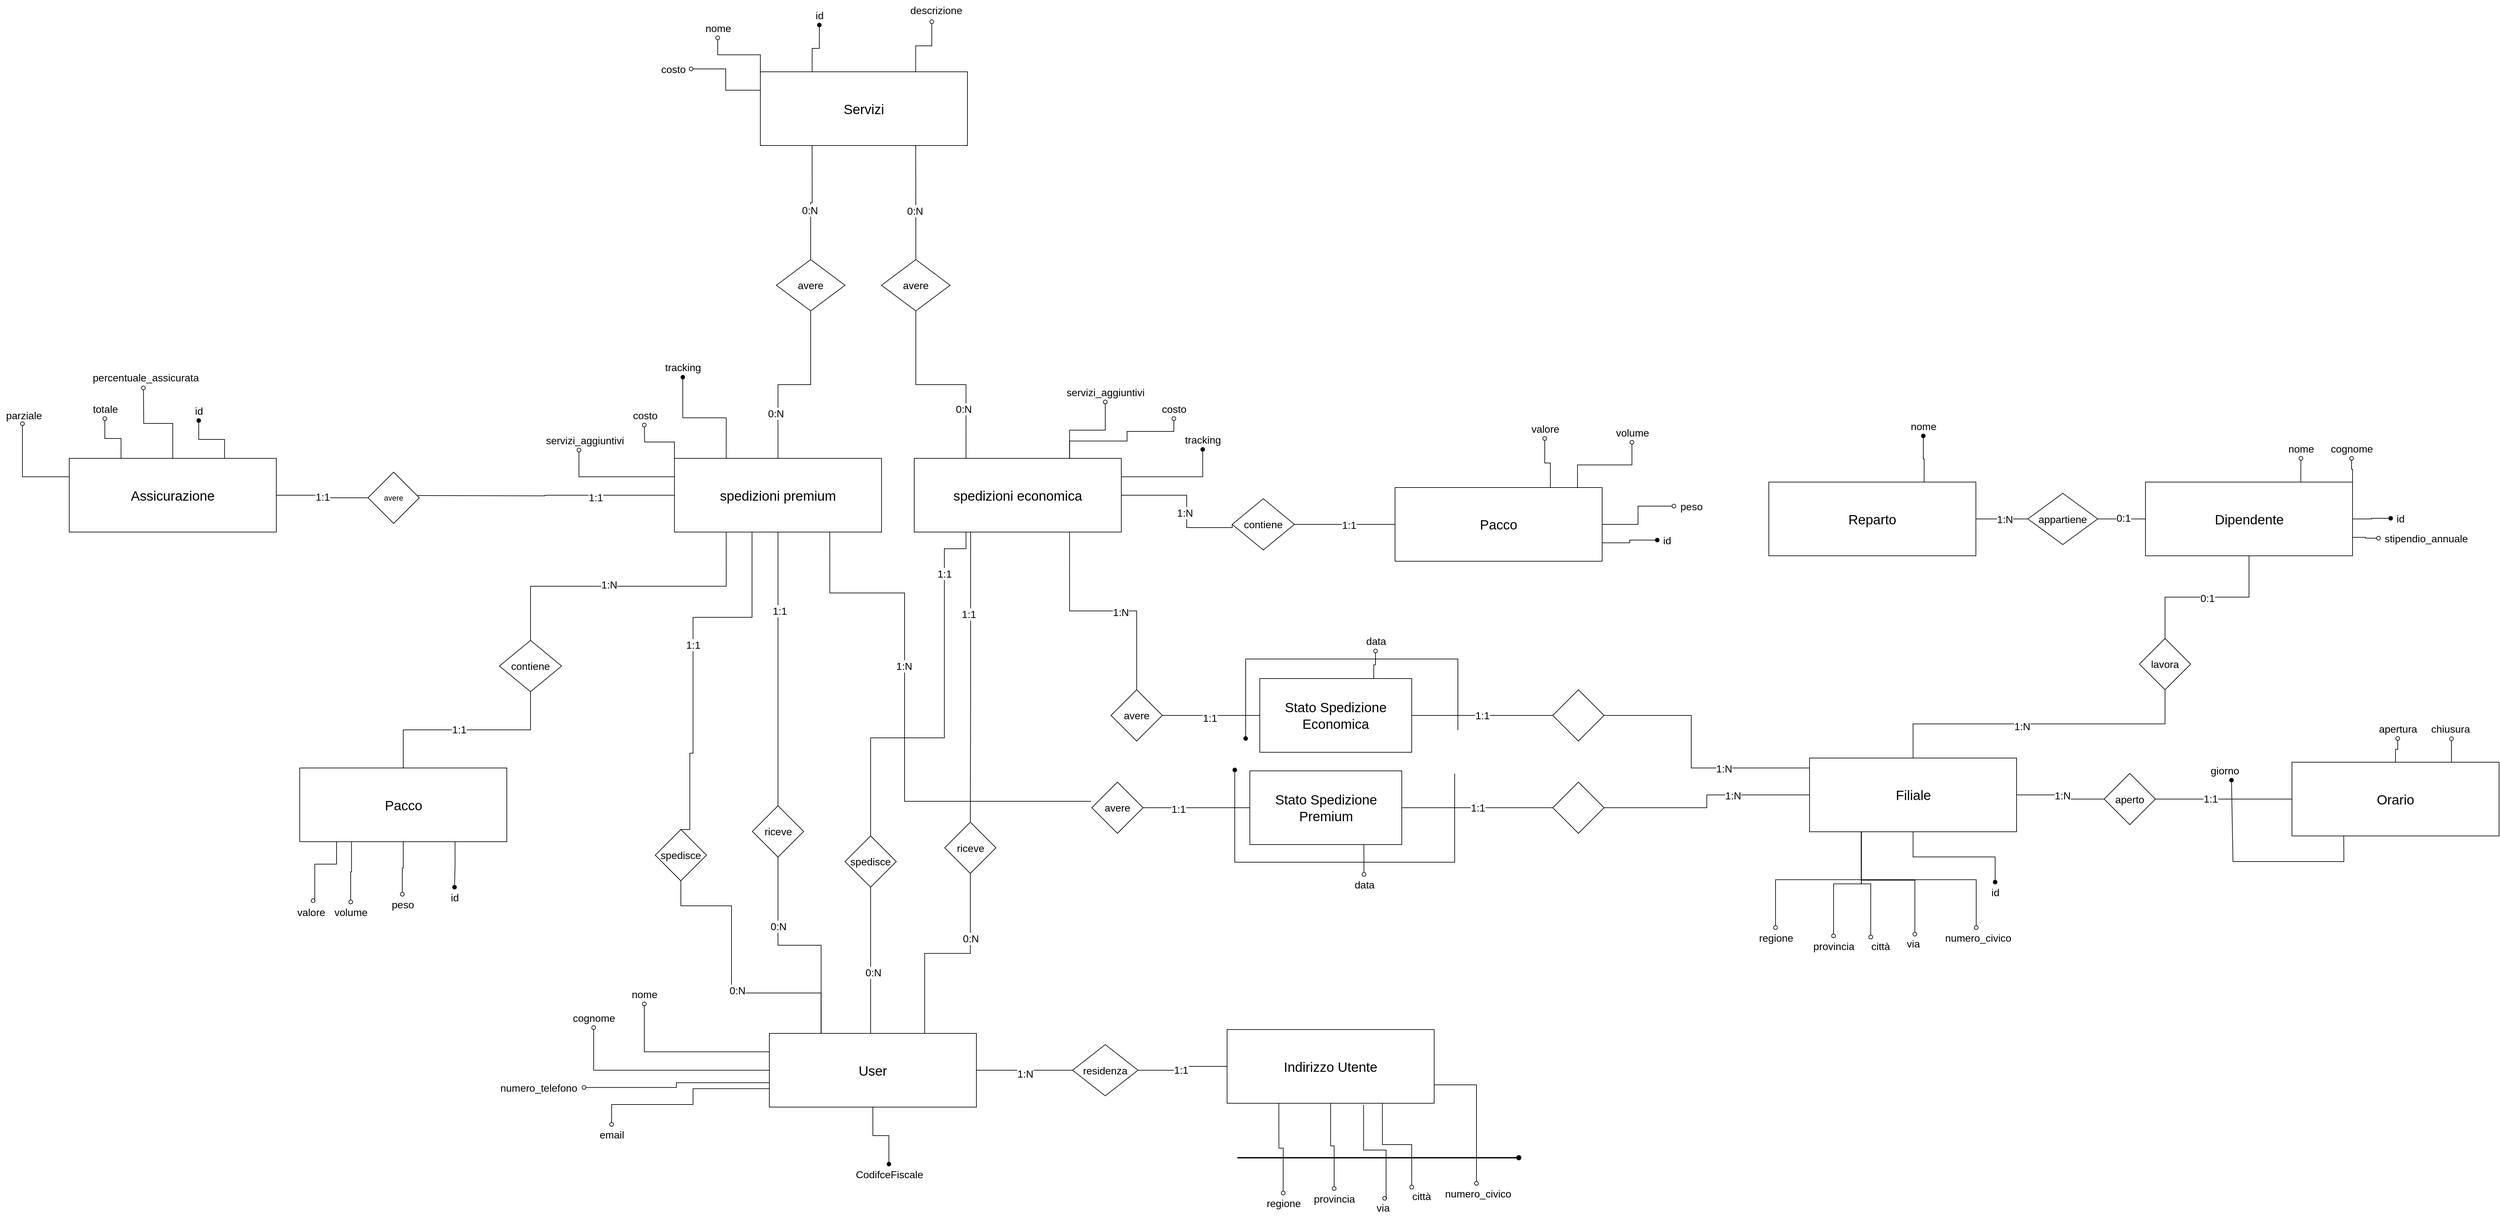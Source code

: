 <mxfile version="21.6.6" type="github">
  <diagram name="Pagina-1" id="zACOurtAaiVBP89Zkyqc">
    <mxGraphModel dx="4787" dy="2516" grid="0" gridSize="10" guides="1" tooltips="1" connect="1" arrows="1" fold="1" page="0" pageScale="1" pageWidth="827" pageHeight="1169" math="0" shadow="0">
      <root>
        <mxCell id="0" />
        <mxCell id="1" parent="0" />
        <mxCell id="aRPOckwbD9favKKPcd5I-1" value="1:1" style="edgeStyle=orthogonalEdgeStyle;rounded=0;orthogonalLoop=1;jettySize=auto;html=1;exitX=0.5;exitY=1;exitDx=0;exitDy=0;fontSize=16;endArrow=none;endFill=0;entryX=0.5;entryY=0;entryDx=0;entryDy=0;" parent="1" source="aRPOckwbD9favKKPcd5I-12" target="es81cM7t3nz8JP1Z9Srt-20" edge="1">
          <mxGeometry relative="1" as="geometry">
            <mxPoint x="56.5" y="635" as="sourcePoint" />
            <mxPoint x="-225" y="739" as="targetPoint" />
            <Array as="points">
              <mxPoint x="-181" y="389" />
              <mxPoint x="-181" y="522" />
              <mxPoint x="-273" y="522" />
              <mxPoint x="-273" y="734" />
              <mxPoint x="-278" y="734" />
              <mxPoint x="-278" y="853" />
            </Array>
          </mxGeometry>
        </mxCell>
        <mxCell id="aRPOckwbD9favKKPcd5I-8" style="edgeStyle=orthogonalEdgeStyle;rounded=0;orthogonalLoop=1;jettySize=auto;html=1;exitX=0;exitY=0.5;exitDx=0;exitDy=0;fontSize=16;endArrow=none;endFill=0;" parent="1" source="aRPOckwbD9favKKPcd5I-12" edge="1">
          <mxGeometry relative="1" as="geometry">
            <mxPoint x="-707" y="332" as="targetPoint" />
          </mxGeometry>
        </mxCell>
        <mxCell id="aRPOckwbD9favKKPcd5I-9" value="1:1" style="edgeLabel;html=1;align=center;verticalAlign=middle;resizable=0;points=[];fontSize=16;" parent="aRPOckwbD9favKKPcd5I-8" vertex="1" connectable="0">
          <mxGeometry x="-0.395" y="3" relative="1" as="geometry">
            <mxPoint as="offset" />
          </mxGeometry>
        </mxCell>
        <mxCell id="aRPOckwbD9favKKPcd5I-104" style="edgeStyle=orthogonalEdgeStyle;rounded=0;orthogonalLoop=1;jettySize=auto;html=1;exitX=0.75;exitY=1;exitDx=0;exitDy=0;fontSize=16;endArrow=none;endFill=0;" parent="1" source="aRPOckwbD9favKKPcd5I-12" edge="1">
          <mxGeometry relative="1" as="geometry">
            <Array as="points">
              <mxPoint x="-60" y="484" />
              <mxPoint x="57" y="484" />
              <mxPoint x="57" y="809" />
            </Array>
            <mxPoint x="348" y="809" as="targetPoint" />
          </mxGeometry>
        </mxCell>
        <mxCell id="es81cM7t3nz8JP1Z9Srt-8" value="&lt;font style=&quot;font-size: 16px;&quot;&gt;1:N&lt;/font&gt;" style="edgeLabel;html=1;align=center;verticalAlign=middle;resizable=0;points=[];" parent="aRPOckwbD9favKKPcd5I-104" vertex="1" connectable="0">
          <mxGeometry x="-0.215" y="-1" relative="1" as="geometry">
            <mxPoint as="offset" />
          </mxGeometry>
        </mxCell>
        <mxCell id="aRPOckwbD9favKKPcd5I-12" value="&lt;font style=&quot;font-size: 21px;&quot;&gt;spedizioni premium&lt;/font&gt;" style="rounded=0;whiteSpace=wrap;html=1;fontSize=21;" parent="1" vertex="1">
          <mxGeometry x="-302" y="274" width="323" height="115" as="geometry" />
        </mxCell>
        <mxCell id="aRPOckwbD9favKKPcd5I-103" style="edgeStyle=orthogonalEdgeStyle;rounded=0;orthogonalLoop=1;jettySize=auto;html=1;exitX=0.75;exitY=1;exitDx=0;exitDy=0;fontSize=16;endArrow=none;endFill=0;" parent="1" source="aRPOckwbD9favKKPcd5I-15" target="aRPOckwbD9favKKPcd5I-27" edge="1">
          <mxGeometry relative="1" as="geometry" />
        </mxCell>
        <mxCell id="es81cM7t3nz8JP1Z9Srt-15" value="&lt;font style=&quot;font-size: 16px;&quot;&gt;1:N&lt;/font&gt;" style="edgeLabel;html=1;align=center;verticalAlign=middle;resizable=0;points=[];" parent="aRPOckwbD9favKKPcd5I-103" vertex="1" connectable="0">
          <mxGeometry x="0.153" y="-2" relative="1" as="geometry">
            <mxPoint as="offset" />
          </mxGeometry>
        </mxCell>
        <mxCell id="aRPOckwbD9favKKPcd5I-15" value="&lt;font style=&quot;font-size: 21px;&quot;&gt;spedizioni economica&lt;/font&gt;" style="rounded=0;whiteSpace=wrap;html=1;fontSize=21;" parent="1" vertex="1">
          <mxGeometry x="72" y="274" width="323" height="115" as="geometry" />
        </mxCell>
        <mxCell id="aRPOckwbD9favKKPcd5I-18" style="edgeStyle=orthogonalEdgeStyle;rounded=0;orthogonalLoop=1;jettySize=auto;html=1;exitX=1;exitY=0.5;exitDx=0;exitDy=0;entryX=0;entryY=0.5;entryDx=0;entryDy=0;fontSize=16;endArrow=none;endFill=0;" parent="1" source="ZXfQ1p4u8Mh7SfijaAsy-97" target="aRPOckwbD9favKKPcd5I-51" edge="1">
          <mxGeometry relative="1" as="geometry">
            <mxPoint x="648.538" y="1209.385" as="targetPoint" />
            <mxPoint x="286" y="1213" as="sourcePoint" />
          </mxGeometry>
        </mxCell>
        <mxCell id="es81cM7t3nz8JP1Z9Srt-7" value="1:N" style="edgeLabel;html=1;align=center;verticalAlign=middle;resizable=0;points=[];fontSize=16;" parent="aRPOckwbD9favKKPcd5I-18" vertex="1" connectable="0">
          <mxGeometry x="0.543" y="-5" relative="1" as="geometry">
            <mxPoint x="-40" as="offset" />
          </mxGeometry>
        </mxCell>
        <mxCell id="aRPOckwbD9favKKPcd5I-20" value="riceve" style="rhombus;whiteSpace=wrap;html=1;fontSize=16;" parent="1" vertex="1">
          <mxGeometry x="-180.5" y="816" width="80" height="80" as="geometry" />
        </mxCell>
        <mxCell id="aRPOckwbD9favKKPcd5I-24" style="edgeStyle=orthogonalEdgeStyle;rounded=0;orthogonalLoop=1;jettySize=auto;html=1;exitX=0;exitY=0.25;exitDx=0;exitDy=0;entryX=1;entryY=0.5;entryDx=0;entryDy=0;fontSize=16;endArrow=none;endFill=0;" parent="1" source="ZXfQ1p4u8Mh7SfijaAsy-58" target="aRPOckwbD9favKKPcd5I-36" edge="1">
          <mxGeometry relative="1" as="geometry">
            <mxPoint x="1031.5" y="678.85" as="targetPoint" />
            <mxPoint x="1351.67" y="734.25" as="sourcePoint" />
            <Array as="points">
              <mxPoint x="1469" y="757" />
              <mxPoint x="1284" y="757" />
              <mxPoint x="1284" y="675" />
            </Array>
          </mxGeometry>
        </mxCell>
        <mxCell id="aRPOckwbD9favKKPcd5I-25" value="1:N" style="edgeLabel;html=1;align=center;verticalAlign=middle;resizable=0;points=[];fontSize=16;" parent="aRPOckwbD9favKKPcd5I-24" vertex="1" connectable="0">
          <mxGeometry x="-0.294" y="1" relative="1" as="geometry">
            <mxPoint as="offset" />
          </mxGeometry>
        </mxCell>
        <mxCell id="aRPOckwbD9favKKPcd5I-27" value="avere" style="rhombus;whiteSpace=wrap;html=1;fontSize=16;" parent="1" vertex="1">
          <mxGeometry x="379" y="635" width="80" height="80" as="geometry" />
        </mxCell>
        <mxCell id="aRPOckwbD9favKKPcd5I-36" value="" style="rhombus;whiteSpace=wrap;html=1;fontSize=16;" parent="1" vertex="1">
          <mxGeometry x="1068" y="635" width="80" height="80" as="geometry" />
        </mxCell>
        <mxCell id="aRPOckwbD9favKKPcd5I-37" value="1:1" style="edgeStyle=orthogonalEdgeStyle;rounded=0;orthogonalLoop=1;jettySize=auto;html=1;entryX=0;entryY=0.5;entryDx=0;entryDy=0;fontSize=16;endArrow=none;endFill=0;" parent="1" source="aRPOckwbD9favKKPcd5I-40" target="aRPOckwbD9favKKPcd5I-36" edge="1">
          <mxGeometry relative="1" as="geometry" />
        </mxCell>
        <mxCell id="aRPOckwbD9favKKPcd5I-38" style="edgeStyle=orthogonalEdgeStyle;rounded=0;orthogonalLoop=1;jettySize=auto;html=1;entryX=1;entryY=0.5;entryDx=0;entryDy=0;fontSize=16;endArrow=none;endFill=0;" parent="1" source="aRPOckwbD9favKKPcd5I-40" target="aRPOckwbD9favKKPcd5I-27" edge="1">
          <mxGeometry relative="1" as="geometry" />
        </mxCell>
        <mxCell id="aRPOckwbD9favKKPcd5I-39" value="1:1" style="edgeLabel;html=1;align=center;verticalAlign=middle;resizable=0;points=[];fontSize=16;" parent="aRPOckwbD9favKKPcd5I-38" vertex="1" connectable="0">
          <mxGeometry x="-0.311" y="4" relative="1" as="geometry">
            <mxPoint x="-26" as="offset" />
          </mxGeometry>
        </mxCell>
        <mxCell id="aRPOckwbD9favKKPcd5I-40" value="&lt;font style=&quot;font-size: 21px;&quot;&gt;Stato Spedizione Economica&lt;/font&gt;" style="rounded=0;whiteSpace=wrap;html=1;fontSize=21;" parent="1" vertex="1">
          <mxGeometry x="611" y="617.5" width="237" height="115" as="geometry" />
        </mxCell>
        <mxCell id="aRPOckwbD9favKKPcd5I-41" style="edgeStyle=orthogonalEdgeStyle;rounded=0;orthogonalLoop=1;jettySize=auto;html=1;exitX=0;exitY=0.5;exitDx=0;exitDy=0;entryX=1;entryY=0.5;entryDx=0;entryDy=0;fontSize=16;endArrow=none;endFill=0;" parent="1" source="yYTF-qgiUNOQjpXdhO6w-1" target="aRPOckwbD9favKKPcd5I-51" edge="1">
          <mxGeometry relative="1" as="geometry" />
        </mxCell>
        <mxCell id="es81cM7t3nz8JP1Z9Srt-6" value="1:1" style="edgeLabel;html=1;align=center;verticalAlign=middle;resizable=0;points=[];fontSize=16;" parent="aRPOckwbD9favKKPcd5I-41" vertex="1" connectable="0">
          <mxGeometry x="0.028" y="-3" relative="1" as="geometry">
            <mxPoint as="offset" />
          </mxGeometry>
        </mxCell>
        <mxCell id="aRPOckwbD9favKKPcd5I-51" value="residenza" style="rhombus;whiteSpace=wrap;html=1;fontSize=16;" parent="1" vertex="1">
          <mxGeometry x="319" y="1188.5" width="102" height="80" as="geometry" />
        </mxCell>
        <mxCell id="es81cM7t3nz8JP1Z9Srt-1" value="Stato Spedizione Premium" style="rounded=0;whiteSpace=wrap;html=1;fontSize=21;" parent="1" vertex="1">
          <mxGeometry x="595.5" y="761.5" width="237" height="115" as="geometry" />
        </mxCell>
        <mxCell id="es81cM7t3nz8JP1Z9Srt-5" style="edgeStyle=orthogonalEdgeStyle;rounded=0;orthogonalLoop=1;jettySize=auto;html=1;exitX=1;exitY=0.5;exitDx=0;exitDy=0;endArrow=none;endFill=0;" parent="1" source="es81cM7t3nz8JP1Z9Srt-2" target="es81cM7t3nz8JP1Z9Srt-1" edge="1">
          <mxGeometry relative="1" as="geometry" />
        </mxCell>
        <mxCell id="es81cM7t3nz8JP1Z9Srt-9" value="&lt;font style=&quot;font-size: 16px;&quot;&gt;1:1&lt;/font&gt;" style="edgeLabel;html=1;align=center;verticalAlign=middle;resizable=0;points=[];" parent="es81cM7t3nz8JP1Z9Srt-5" vertex="1" connectable="0">
          <mxGeometry x="-0.34" y="-2" relative="1" as="geometry">
            <mxPoint as="offset" />
          </mxGeometry>
        </mxCell>
        <mxCell id="es81cM7t3nz8JP1Z9Srt-2" value="avere" style="rhombus;whiteSpace=wrap;html=1;fontSize=16;" parent="1" vertex="1">
          <mxGeometry x="349" y="779" width="80" height="80" as="geometry" />
        </mxCell>
        <mxCell id="es81cM7t3nz8JP1Z9Srt-13" value="" style="rhombus;whiteSpace=wrap;html=1;fontSize=16;" parent="1" vertex="1">
          <mxGeometry x="1068" y="779" width="80" height="80" as="geometry" />
        </mxCell>
        <mxCell id="es81cM7t3nz8JP1Z9Srt-14" value="1:1" style="edgeStyle=orthogonalEdgeStyle;rounded=0;orthogonalLoop=1;jettySize=auto;html=1;entryX=0;entryY=0.5;entryDx=0;entryDy=0;fontSize=16;endArrow=none;endFill=0;exitX=1;exitY=0.5;exitDx=0;exitDy=0;" parent="1" source="es81cM7t3nz8JP1Z9Srt-1" target="es81cM7t3nz8JP1Z9Srt-13" edge="1">
          <mxGeometry relative="1" as="geometry">
            <mxPoint x="843" y="801.15" as="sourcePoint" />
          </mxGeometry>
        </mxCell>
        <mxCell id="es81cM7t3nz8JP1Z9Srt-20" value="spedisce" style="rhombus;whiteSpace=wrap;html=1;fontSize=16;" parent="1" vertex="1">
          <mxGeometry x="-332" y="853" width="80" height="80" as="geometry" />
        </mxCell>
        <mxCell id="I3UdmOyjPr-Od7CRG_cD-16" style="edgeStyle=orthogonalEdgeStyle;rounded=0;orthogonalLoop=1;jettySize=auto;html=1;exitX=1;exitY=0.25;exitDx=0;exitDy=0;endArrow=oval;endFill=1;" parent="1" source="aRPOckwbD9favKKPcd5I-15" target="I3UdmOyjPr-Od7CRG_cD-20" edge="1">
          <mxGeometry relative="1" as="geometry">
            <mxPoint x="677" y="117" as="sourcePoint" />
          </mxGeometry>
        </mxCell>
        <mxCell id="I3UdmOyjPr-Od7CRG_cD-17" style="edgeStyle=orthogonalEdgeStyle;rounded=0;orthogonalLoop=1;jettySize=auto;html=1;endArrow=oval;endFill=0;exitX=0.75;exitY=0;exitDx=0;exitDy=0;" parent="1" source="aRPOckwbD9favKKPcd5I-15" target="I3UdmOyjPr-Od7CRG_cD-23" edge="1">
          <mxGeometry relative="1" as="geometry">
            <mxPoint x="677" y="145" as="sourcePoint" />
            <Array as="points">
              <mxPoint x="314" y="247" />
              <mxPoint x="404" y="247" />
              <mxPoint x="404" y="232" />
              <mxPoint x="477" y="232" />
            </Array>
          </mxGeometry>
        </mxCell>
        <mxCell id="I3UdmOyjPr-Od7CRG_cD-18" style="edgeStyle=orthogonalEdgeStyle;rounded=0;orthogonalLoop=1;jettySize=auto;html=1;exitX=0.75;exitY=0;exitDx=0;exitDy=0;endArrow=oval;endFill=0;" parent="1" source="aRPOckwbD9favKKPcd5I-15" target="I3UdmOyjPr-Od7CRG_cD-21" edge="1">
          <mxGeometry relative="1" as="geometry">
            <mxPoint x="677" y="145" as="sourcePoint" />
          </mxGeometry>
        </mxCell>
        <mxCell id="I3UdmOyjPr-Od7CRG_cD-20" value="tracking" style="text;html=1;align=center;verticalAlign=middle;resizable=0;points=[];autosize=1;strokeColor=none;fillColor=none;fontSize=16;" parent="1" vertex="1">
          <mxGeometry x="485" y="229" width="74" height="31" as="geometry" />
        </mxCell>
        <mxCell id="I3UdmOyjPr-Od7CRG_cD-21" value="servizi_aggiuntivi" style="text;html=1;align=center;verticalAlign=middle;resizable=0;points=[];autosize=1;strokeColor=none;fillColor=none;fontSize=16;" parent="1" vertex="1">
          <mxGeometry x="300" y="155" width="140" height="31" as="geometry" />
        </mxCell>
        <mxCell id="I3UdmOyjPr-Od7CRG_cD-23" value="costo" style="text;html=1;align=center;verticalAlign=middle;resizable=0;points=[];autosize=1;strokeColor=none;fillColor=none;fontSize=16;" parent="1" vertex="1">
          <mxGeometry x="449" y="181" width="56" height="31" as="geometry" />
        </mxCell>
        <mxCell id="I3UdmOyjPr-Od7CRG_cD-25" value="1:1" style="edgeStyle=orthogonalEdgeStyle;rounded=0;orthogonalLoop=1;jettySize=auto;html=1;exitX=1;exitY=0.5;exitDx=0;exitDy=0;entryX=0;entryY=0.5;entryDx=0;entryDy=0;fontSize=16;endArrow=none;endFill=0;" parent="1" source="ZXfQ1p4u8Mh7SfijaAsy-12" target="I3UdmOyjPr-Od7CRG_cD-29" edge="1">
          <mxGeometry relative="1" as="geometry">
            <mxPoint x="-915" y="335.5" as="sourcePoint" />
          </mxGeometry>
        </mxCell>
        <mxCell id="I3UdmOyjPr-Od7CRG_cD-29" value="avere" style="rhombus;whiteSpace=wrap;html=1;" parent="1" vertex="1">
          <mxGeometry x="-780" y="295.5" width="80" height="80" as="geometry" />
        </mxCell>
        <mxCell id="yYTF-qgiUNOQjpXdhO6w-1" value="&lt;font style=&quot;font-size: 21px;&quot;&gt;Indirizzo Utente&lt;/font&gt;" style="rounded=0;whiteSpace=wrap;html=1;fontSize=21;" parent="1" vertex="1">
          <mxGeometry x="560" y="1165" width="323" height="115" as="geometry" />
        </mxCell>
        <mxCell id="ZXfQ1p4u8Mh7SfijaAsy-1" style="edgeStyle=orthogonalEdgeStyle;rounded=0;orthogonalLoop=1;jettySize=auto;html=1;exitX=0.25;exitY=0;exitDx=0;exitDy=0;endArrow=oval;endFill=1;" parent="1" source="ZXfQ1p4u8Mh7SfijaAsy-5" target="ZXfQ1p4u8Mh7SfijaAsy-6" edge="1">
          <mxGeometry relative="1" as="geometry" />
        </mxCell>
        <mxCell id="ZXfQ1p4u8Mh7SfijaAsy-2" style="edgeStyle=orthogonalEdgeStyle;rounded=0;orthogonalLoop=1;jettySize=auto;html=1;exitX=0.75;exitY=0;exitDx=0;exitDy=0;entryX=0.438;entryY=1.094;entryDx=0;entryDy=0;entryPerimeter=0;endArrow=oval;endFill=0;" parent="1" source="ZXfQ1p4u8Mh7SfijaAsy-5" target="ZXfQ1p4u8Mh7SfijaAsy-7" edge="1">
          <mxGeometry relative="1" as="geometry" />
        </mxCell>
        <mxCell id="ZXfQ1p4u8Mh7SfijaAsy-3" style="edgeStyle=orthogonalEdgeStyle;rounded=0;orthogonalLoop=1;jettySize=auto;html=1;exitX=0;exitY=0;exitDx=0;exitDy=0;endArrow=oval;endFill=0;" parent="1" source="ZXfQ1p4u8Mh7SfijaAsy-5" target="ZXfQ1p4u8Mh7SfijaAsy-9" edge="1">
          <mxGeometry relative="1" as="geometry" />
        </mxCell>
        <mxCell id="ZXfQ1p4u8Mh7SfijaAsy-4" style="edgeStyle=orthogonalEdgeStyle;rounded=0;orthogonalLoop=1;jettySize=auto;html=1;exitX=0;exitY=0.25;exitDx=0;exitDy=0;endArrow=oval;endFill=0;" parent="1" source="ZXfQ1p4u8Mh7SfijaAsy-5" target="ZXfQ1p4u8Mh7SfijaAsy-8" edge="1">
          <mxGeometry relative="1" as="geometry" />
        </mxCell>
        <mxCell id="ZXfQ1p4u8Mh7SfijaAsy-5" value="&lt;font style=&quot;font-size: 21px;&quot;&gt;Servizi&lt;/font&gt;" style="rounded=0;whiteSpace=wrap;html=1;fontSize=21;" parent="1" vertex="1">
          <mxGeometry x="-168" y="-329" width="323" height="115" as="geometry" />
        </mxCell>
        <mxCell id="ZXfQ1p4u8Mh7SfijaAsy-6" value="&lt;font style=&quot;font-size: 16px;&quot;&gt;id&lt;/font&gt;" style="text;html=1;align=center;verticalAlign=middle;resizable=0;points=[];autosize=1;strokeColor=none;fillColor=none;" parent="1" vertex="1">
          <mxGeometry x="-91" y="-433" width="30" height="31" as="geometry" />
        </mxCell>
        <mxCell id="ZXfQ1p4u8Mh7SfijaAsy-7" value="&lt;font style=&quot;font-size: 16px;&quot;&gt;descrizione&lt;/font&gt;" style="text;html=1;align=center;verticalAlign=middle;resizable=0;points=[];autosize=1;strokeColor=none;fillColor=none;" parent="1" vertex="1">
          <mxGeometry x="56" y="-441" width="99" height="31" as="geometry" />
        </mxCell>
        <mxCell id="ZXfQ1p4u8Mh7SfijaAsy-8" value="&lt;font style=&quot;font-size: 16px;&quot;&gt;costo&lt;/font&gt;" style="text;html=1;align=center;verticalAlign=middle;resizable=0;points=[];autosize=1;strokeColor=none;fillColor=none;" parent="1" vertex="1">
          <mxGeometry x="-332" y="-349" width="56" height="31" as="geometry" />
        </mxCell>
        <mxCell id="ZXfQ1p4u8Mh7SfijaAsy-9" value="&lt;font style=&quot;font-size: 16px;&quot;&gt;nome&lt;/font&gt;" style="text;html=1;align=center;verticalAlign=middle;resizable=0;points=[];autosize=1;strokeColor=none;fillColor=none;" parent="1" vertex="1">
          <mxGeometry x="-263.5" y="-413" width="58" height="31" as="geometry" />
        </mxCell>
        <mxCell id="ZXfQ1p4u8Mh7SfijaAsy-10" style="edgeStyle=orthogonalEdgeStyle;rounded=0;orthogonalLoop=1;jettySize=auto;html=1;exitX=0.25;exitY=0;exitDx=0;exitDy=0;endArrow=oval;endFill=0;" parent="1" source="ZXfQ1p4u8Mh7SfijaAsy-12" target="ZXfQ1p4u8Mh7SfijaAsy-15" edge="1">
          <mxGeometry relative="1" as="geometry" />
        </mxCell>
        <mxCell id="ZXfQ1p4u8Mh7SfijaAsy-11" style="edgeStyle=orthogonalEdgeStyle;rounded=0;orthogonalLoop=1;jettySize=auto;html=1;exitX=0.5;exitY=0;exitDx=0;exitDy=0;endArrow=oval;endFill=0;" parent="1" source="ZXfQ1p4u8Mh7SfijaAsy-12" edge="1">
          <mxGeometry relative="1" as="geometry">
            <mxPoint x="-1130.286" y="164.143" as="targetPoint" />
          </mxGeometry>
        </mxCell>
        <mxCell id="ZXfQ1p4u8Mh7SfijaAsy-12" value="&lt;font style=&quot;font-size: 21px;&quot;&gt;Assicurazione&lt;/font&gt;" style="rounded=0;whiteSpace=wrap;html=1;fontSize=21;" parent="1" vertex="1">
          <mxGeometry x="-1246" y="274" width="323" height="115" as="geometry" />
        </mxCell>
        <mxCell id="ZXfQ1p4u8Mh7SfijaAsy-13" value="&lt;font style=&quot;font-size: 16px;&quot;&gt;id&lt;/font&gt;" style="text;html=1;align=center;verticalAlign=middle;resizable=0;points=[];autosize=1;strokeColor=none;fillColor=none;" parent="1" vertex="1">
          <mxGeometry x="-1059" y="184" width="30" height="31" as="geometry" />
        </mxCell>
        <mxCell id="ZXfQ1p4u8Mh7SfijaAsy-14" style="edgeStyle=orthogonalEdgeStyle;rounded=0;orthogonalLoop=1;jettySize=auto;html=1;exitX=0.75;exitY=0;exitDx=0;exitDy=0;endArrow=oval;endFill=1;" parent="1" source="ZXfQ1p4u8Mh7SfijaAsy-12" target="ZXfQ1p4u8Mh7SfijaAsy-13" edge="1">
          <mxGeometry relative="1" as="geometry">
            <mxPoint x="-310" y="588" as="sourcePoint" />
            <mxPoint x="-508" y="576" as="targetPoint" />
          </mxGeometry>
        </mxCell>
        <mxCell id="ZXfQ1p4u8Mh7SfijaAsy-15" value="&lt;font style=&quot;font-size: 16px;&quot;&gt;totale&lt;br&gt;&lt;/font&gt;" style="text;html=1;align=center;verticalAlign=middle;resizable=0;points=[];autosize=1;strokeColor=none;fillColor=none;" parent="1" vertex="1">
          <mxGeometry x="-1219" y="181" width="57" height="31" as="geometry" />
        </mxCell>
        <mxCell id="ZXfQ1p4u8Mh7SfijaAsy-16" value="&lt;font style=&quot;font-size: 16px;&quot;&gt;percentuale_assicurata&lt;/font&gt;" style="text;html=1;align=center;verticalAlign=middle;resizable=0;points=[];autosize=1;strokeColor=none;fillColor=none;" parent="1" vertex="1">
          <mxGeometry x="-1219" y="132" width="183" height="31" as="geometry" />
        </mxCell>
        <mxCell id="ZXfQ1p4u8Mh7SfijaAsy-17" value="&lt;font style=&quot;font-size: 16px;&quot;&gt;parziale&lt;br&gt;&lt;/font&gt;" style="text;html=1;align=center;verticalAlign=middle;resizable=0;points=[];autosize=1;strokeColor=none;fillColor=none;" parent="1" vertex="1">
          <mxGeometry x="-1354" y="191" width="74" height="31" as="geometry" />
        </mxCell>
        <mxCell id="ZXfQ1p4u8Mh7SfijaAsy-18" style="edgeStyle=orthogonalEdgeStyle;rounded=0;orthogonalLoop=1;jettySize=auto;html=1;exitX=0;exitY=0.25;exitDx=0;exitDy=0;endArrow=oval;endFill=0;entryX=0.473;entryY=0.935;entryDx=0;entryDy=0;entryPerimeter=0;" parent="1" source="ZXfQ1p4u8Mh7SfijaAsy-12" target="ZXfQ1p4u8Mh7SfijaAsy-17" edge="1">
          <mxGeometry relative="1" as="geometry">
            <mxPoint x="-1265" y="291" as="sourcePoint" />
            <mxPoint x="-1290" y="229" as="targetPoint" />
          </mxGeometry>
        </mxCell>
        <mxCell id="ZXfQ1p4u8Mh7SfijaAsy-22" style="edgeStyle=orthogonalEdgeStyle;rounded=0;orthogonalLoop=1;jettySize=auto;html=1;entryX=0.75;entryY=0;entryDx=0;entryDy=0;endArrow=none;endFill=0;startArrow=oval;startFill=0;" parent="1" source="ZXfQ1p4u8Mh7SfijaAsy-20" target="aRPOckwbD9favKKPcd5I-40" edge="1">
          <mxGeometry relative="1" as="geometry" />
        </mxCell>
        <mxCell id="ZXfQ1p4u8Mh7SfijaAsy-20" value="&lt;font style=&quot;font-size: 16px;&quot;&gt;data&lt;/font&gt;" style="text;html=1;align=center;verticalAlign=middle;resizable=0;points=[];autosize=1;strokeColor=none;fillColor=none;" parent="1" vertex="1">
          <mxGeometry x="767" y="543.5" width="49" height="31" as="geometry" />
        </mxCell>
        <mxCell id="ZXfQ1p4u8Mh7SfijaAsy-23" style="edgeStyle=orthogonalEdgeStyle;rounded=0;orthogonalLoop=1;jettySize=auto;html=1;entryX=0.75;entryY=1;entryDx=0;entryDy=0;endArrow=none;endFill=0;startArrow=oval;startFill=0;" parent="1" source="ZXfQ1p4u8Mh7SfijaAsy-24" target="es81cM7t3nz8JP1Z9Srt-1" edge="1">
          <mxGeometry relative="1" as="geometry">
            <mxPoint x="873" y="956.5" as="targetPoint" />
          </mxGeometry>
        </mxCell>
        <mxCell id="ZXfQ1p4u8Mh7SfijaAsy-24" value="&lt;font style=&quot;font-size: 16px;&quot;&gt;data&lt;/font&gt;" style="text;html=1;align=center;verticalAlign=middle;resizable=0;points=[];autosize=1;strokeColor=none;fillColor=none;" parent="1" vertex="1">
          <mxGeometry x="749" y="923" width="49" height="31" as="geometry" />
        </mxCell>
        <mxCell id="ZXfQ1p4u8Mh7SfijaAsy-25" style="edgeStyle=orthogonalEdgeStyle;rounded=0;orthogonalLoop=1;jettySize=auto;html=1;exitX=0.5;exitY=0;exitDx=0;exitDy=0;entryX=0.5;entryY=1;entryDx=0;entryDy=0;endArrow=none;endFill=0;" parent="1" source="aRPOckwbD9favKKPcd5I-12" target="ZXfQ1p4u8Mh7SfijaAsy-29" edge="1">
          <mxGeometry relative="1" as="geometry">
            <mxPoint x="-151" y="132" as="sourcePoint" />
          </mxGeometry>
        </mxCell>
        <mxCell id="ZXfQ1p4u8Mh7SfijaAsy-26" value="0:N" style="edgeLabel;html=1;align=center;verticalAlign=middle;resizable=0;points=[];fontSize=16;" parent="ZXfQ1p4u8Mh7SfijaAsy-25" vertex="1" connectable="0">
          <mxGeometry x="-0.502" y="4" relative="1" as="geometry">
            <mxPoint as="offset" />
          </mxGeometry>
        </mxCell>
        <mxCell id="ZXfQ1p4u8Mh7SfijaAsy-27" style="edgeStyle=orthogonalEdgeStyle;rounded=0;orthogonalLoop=1;jettySize=auto;html=1;exitX=0.5;exitY=0;exitDx=0;exitDy=0;entryX=0.25;entryY=1;entryDx=0;entryDy=0;endArrow=none;endFill=0;" parent="1" source="ZXfQ1p4u8Mh7SfijaAsy-29" target="ZXfQ1p4u8Mh7SfijaAsy-5" edge="1">
          <mxGeometry relative="1" as="geometry">
            <mxPoint x="-87.25" y="-561" as="targetPoint" />
          </mxGeometry>
        </mxCell>
        <mxCell id="ZXfQ1p4u8Mh7SfijaAsy-28" value="0:N" style="edgeLabel;html=1;align=center;verticalAlign=middle;resizable=0;points=[];fontSize=16;" parent="ZXfQ1p4u8Mh7SfijaAsy-27" vertex="1" connectable="0">
          <mxGeometry x="-0.13" y="3" relative="1" as="geometry">
            <mxPoint x="1" y="1" as="offset" />
          </mxGeometry>
        </mxCell>
        <mxCell id="ZXfQ1p4u8Mh7SfijaAsy-29" value="avere" style="rhombus;whiteSpace=wrap;html=1;fontSize=16;" parent="1" vertex="1">
          <mxGeometry x="-143" y="-36" width="107" height="80" as="geometry" />
        </mxCell>
        <mxCell id="ZXfQ1p4u8Mh7SfijaAsy-30" style="edgeStyle=orthogonalEdgeStyle;rounded=0;orthogonalLoop=1;jettySize=auto;html=1;exitX=0.25;exitY=0;exitDx=0;exitDy=0;entryX=0.5;entryY=1;entryDx=0;entryDy=0;endArrow=none;endFill=0;" parent="1" source="aRPOckwbD9favKKPcd5I-15" target="ZXfQ1p4u8Mh7SfijaAsy-34" edge="1">
          <mxGeometry relative="1" as="geometry">
            <mxPoint x="134" y="101" as="sourcePoint" />
          </mxGeometry>
        </mxCell>
        <mxCell id="ZXfQ1p4u8Mh7SfijaAsy-31" value="0:N" style="edgeLabel;html=1;align=center;verticalAlign=middle;resizable=0;points=[];fontSize=16;" parent="ZXfQ1p4u8Mh7SfijaAsy-30" vertex="1" connectable="0">
          <mxGeometry x="-0.502" y="4" relative="1" as="geometry">
            <mxPoint as="offset" />
          </mxGeometry>
        </mxCell>
        <mxCell id="ZXfQ1p4u8Mh7SfijaAsy-32" style="edgeStyle=orthogonalEdgeStyle;rounded=0;orthogonalLoop=1;jettySize=auto;html=1;exitX=0.5;exitY=0;exitDx=0;exitDy=0;entryX=0.75;entryY=1;entryDx=0;entryDy=0;endArrow=none;endFill=0;" parent="1" source="ZXfQ1p4u8Mh7SfijaAsy-34" target="ZXfQ1p4u8Mh7SfijaAsy-5" edge="1">
          <mxGeometry relative="1" as="geometry">
            <mxPoint x="206" y="-206" as="targetPoint" />
          </mxGeometry>
        </mxCell>
        <mxCell id="ZXfQ1p4u8Mh7SfijaAsy-33" value="0:N" style="edgeLabel;html=1;align=center;verticalAlign=middle;resizable=0;points=[];fontSize=16;" parent="ZXfQ1p4u8Mh7SfijaAsy-32" vertex="1" connectable="0">
          <mxGeometry x="-0.13" y="3" relative="1" as="geometry">
            <mxPoint x="1" y="1" as="offset" />
          </mxGeometry>
        </mxCell>
        <mxCell id="ZXfQ1p4u8Mh7SfijaAsy-34" value="avere" style="rhombus;whiteSpace=wrap;html=1;fontSize=16;" parent="1" vertex="1">
          <mxGeometry x="21" y="-36" width="107" height="80" as="geometry" />
        </mxCell>
        <mxCell id="ZXfQ1p4u8Mh7SfijaAsy-35" style="edgeStyle=orthogonalEdgeStyle;rounded=0;orthogonalLoop=1;jettySize=auto;html=1;endArrow=oval;endFill=1;" parent="1" source="ZXfQ1p4u8Mh7SfijaAsy-39" target="ZXfQ1p4u8Mh7SfijaAsy-42" edge="1">
          <mxGeometry relative="1" as="geometry" />
        </mxCell>
        <mxCell id="ZXfQ1p4u8Mh7SfijaAsy-36" style="edgeStyle=orthogonalEdgeStyle;rounded=0;orthogonalLoop=1;jettySize=auto;html=1;exitX=1;exitY=0.75;exitDx=0;exitDy=0;endArrow=oval;endFill=0;" parent="1" source="ZXfQ1p4u8Mh7SfijaAsy-39" target="ZXfQ1p4u8Mh7SfijaAsy-50" edge="1">
          <mxGeometry relative="1" as="geometry" />
        </mxCell>
        <mxCell id="ZXfQ1p4u8Mh7SfijaAsy-37" style="edgeStyle=orthogonalEdgeStyle;rounded=0;orthogonalLoop=1;jettySize=auto;html=1;exitX=0.75;exitY=0;exitDx=0;exitDy=0;endArrow=oval;endFill=0;" parent="1" source="ZXfQ1p4u8Mh7SfijaAsy-39" target="ZXfQ1p4u8Mh7SfijaAsy-51" edge="1">
          <mxGeometry relative="1" as="geometry" />
        </mxCell>
        <mxCell id="ZXfQ1p4u8Mh7SfijaAsy-38" style="edgeStyle=orthogonalEdgeStyle;rounded=0;orthogonalLoop=1;jettySize=auto;html=1;exitX=1;exitY=0;exitDx=0;exitDy=0;endArrow=oval;endFill=0;" parent="1" source="ZXfQ1p4u8Mh7SfijaAsy-39" target="ZXfQ1p4u8Mh7SfijaAsy-52" edge="1">
          <mxGeometry relative="1" as="geometry" />
        </mxCell>
        <mxCell id="ZXfQ1p4u8Mh7SfijaAsy-39" value="Dipendente" style="rounded=0;whiteSpace=wrap;html=1;fontSize=21;" parent="1" vertex="1">
          <mxGeometry x="1992.5" y="311" width="323" height="115" as="geometry" />
        </mxCell>
        <mxCell id="ZXfQ1p4u8Mh7SfijaAsy-40" style="edgeStyle=orthogonalEdgeStyle;rounded=0;orthogonalLoop=1;jettySize=auto;html=1;exitX=0.5;exitY=0;exitDx=0;exitDy=0;endArrow=none;endFill=0;" parent="1" source="ZXfQ1p4u8Mh7SfijaAsy-63" target="ZXfQ1p4u8Mh7SfijaAsy-39" edge="1">
          <mxGeometry relative="1" as="geometry">
            <mxPoint x="2154" y="492" as="sourcePoint" />
          </mxGeometry>
        </mxCell>
        <mxCell id="ZXfQ1p4u8Mh7SfijaAsy-41" value="0:1" style="edgeLabel;html=1;align=center;verticalAlign=middle;resizable=0;points=[];fontSize=16;" parent="ZXfQ1p4u8Mh7SfijaAsy-40" vertex="1" connectable="0">
          <mxGeometry x="0.005" y="-1" relative="1" as="geometry">
            <mxPoint as="offset" />
          </mxGeometry>
        </mxCell>
        <mxCell id="ZXfQ1p4u8Mh7SfijaAsy-42" value="id" style="text;html=1;align=center;verticalAlign=middle;resizable=0;points=[];autosize=1;strokeColor=none;fillColor=none;fontSize=16;" parent="1" vertex="1">
          <mxGeometry x="2375" y="352" width="30" height="31" as="geometry" />
        </mxCell>
        <mxCell id="ZXfQ1p4u8Mh7SfijaAsy-43" style="edgeStyle=orthogonalEdgeStyle;rounded=0;orthogonalLoop=1;jettySize=auto;html=1;exitX=1;exitY=0.5;exitDx=0;exitDy=0;endArrow=none;endFill=0;" parent="1" source="ZXfQ1p4u8Mh7SfijaAsy-46" target="ZXfQ1p4u8Mh7SfijaAsy-49" edge="1">
          <mxGeometry relative="1" as="geometry" />
        </mxCell>
        <mxCell id="ZXfQ1p4u8Mh7SfijaAsy-44" value="1:N" style="edgeLabel;html=1;align=center;verticalAlign=middle;resizable=0;points=[];fontSize=16;" parent="ZXfQ1p4u8Mh7SfijaAsy-43" vertex="1" connectable="0">
          <mxGeometry x="-0.405" y="2" relative="1" as="geometry">
            <mxPoint x="21" y="2" as="offset" />
          </mxGeometry>
        </mxCell>
        <mxCell id="ZXfQ1p4u8Mh7SfijaAsy-45" style="edgeStyle=orthogonalEdgeStyle;rounded=0;orthogonalLoop=1;jettySize=auto;html=1;exitX=0.75;exitY=0;exitDx=0;exitDy=0;endArrow=oval;endFill=1;" parent="1" source="ZXfQ1p4u8Mh7SfijaAsy-46" target="ZXfQ1p4u8Mh7SfijaAsy-53" edge="1">
          <mxGeometry relative="1" as="geometry">
            <mxPoint x="1667" y="227" as="targetPoint" />
          </mxGeometry>
        </mxCell>
        <mxCell id="ZXfQ1p4u8Mh7SfijaAsy-46" value="Reparto" style="rounded=0;whiteSpace=wrap;html=1;fontSize=21;" parent="1" vertex="1">
          <mxGeometry x="1405" y="311" width="323" height="115" as="geometry" />
        </mxCell>
        <mxCell id="ZXfQ1p4u8Mh7SfijaAsy-47" style="edgeStyle=orthogonalEdgeStyle;rounded=0;orthogonalLoop=1;jettySize=auto;html=1;exitX=1;exitY=0.5;exitDx=0;exitDy=0;endArrow=none;endFill=0;" parent="1" source="ZXfQ1p4u8Mh7SfijaAsy-49" target="ZXfQ1p4u8Mh7SfijaAsy-39" edge="1">
          <mxGeometry relative="1" as="geometry" />
        </mxCell>
        <mxCell id="ZXfQ1p4u8Mh7SfijaAsy-48" value="0:1" style="edgeLabel;html=1;align=center;verticalAlign=middle;resizable=0;points=[];fontSize=16;" parent="ZXfQ1p4u8Mh7SfijaAsy-47" vertex="1" connectable="0">
          <mxGeometry x="0.071" y="3" relative="1" as="geometry">
            <mxPoint y="1" as="offset" />
          </mxGeometry>
        </mxCell>
        <mxCell id="ZXfQ1p4u8Mh7SfijaAsy-49" value="&lt;font style=&quot;font-size: 16px;&quot;&gt;appartiene&lt;/font&gt;" style="rhombus;whiteSpace=wrap;html=1;" parent="1" vertex="1">
          <mxGeometry x="1809" y="328.5" width="109" height="80" as="geometry" />
        </mxCell>
        <mxCell id="ZXfQ1p4u8Mh7SfijaAsy-50" value="stipendio_annuale" style="text;html=1;align=center;verticalAlign=middle;resizable=0;points=[];autosize=1;strokeColor=none;fillColor=none;fontSize=16;" parent="1" vertex="1">
          <mxGeometry x="2356" y="383" width="148" height="31" as="geometry" />
        </mxCell>
        <mxCell id="ZXfQ1p4u8Mh7SfijaAsy-51" value="nome" style="text;html=1;align=center;verticalAlign=middle;resizable=0;points=[];autosize=1;strokeColor=none;fillColor=none;fontSize=16;" parent="1" vertex="1">
          <mxGeometry x="2206" y="243" width="58" height="31" as="geometry" />
        </mxCell>
        <mxCell id="ZXfQ1p4u8Mh7SfijaAsy-52" value="cognome" style="text;html=1;align=center;verticalAlign=middle;resizable=0;points=[];autosize=1;strokeColor=none;fillColor=none;fontSize=16;" parent="1" vertex="1">
          <mxGeometry x="2272" y="243" width="84" height="31" as="geometry" />
        </mxCell>
        <mxCell id="ZXfQ1p4u8Mh7SfijaAsy-53" value="&lt;font style=&quot;font-size: 16px;&quot;&gt;nome&lt;/font&gt;" style="text;html=1;align=center;verticalAlign=middle;resizable=0;points=[];autosize=1;strokeColor=none;fillColor=none;" parent="1" vertex="1">
          <mxGeometry x="1617" y="208" width="58" height="31" as="geometry" />
        </mxCell>
        <mxCell id="ZXfQ1p4u8Mh7SfijaAsy-54" style="edgeStyle=orthogonalEdgeStyle;rounded=0;orthogonalLoop=1;jettySize=auto;html=1;exitX=0.5;exitY=1;exitDx=0;exitDy=0;endArrow=oval;endFill=1;" parent="1" source="ZXfQ1p4u8Mh7SfijaAsy-58" target="ZXfQ1p4u8Mh7SfijaAsy-60" edge="1">
          <mxGeometry relative="1" as="geometry">
            <mxPoint x="1674" y="941" as="targetPoint" />
          </mxGeometry>
        </mxCell>
        <mxCell id="ZXfQ1p4u8Mh7SfijaAsy-55" style="edgeStyle=orthogonalEdgeStyle;rounded=0;orthogonalLoop=1;jettySize=auto;html=1;entryX=0;entryY=0.5;entryDx=0;entryDy=0;endArrow=none;endFill=0;" parent="1" source="ZXfQ1p4u8Mh7SfijaAsy-58" target="ZXfQ1p4u8Mh7SfijaAsy-68" edge="1">
          <mxGeometry relative="1" as="geometry" />
        </mxCell>
        <mxCell id="ZXfQ1p4u8Mh7SfijaAsy-56" value="1:N" style="edgeLabel;html=1;align=center;verticalAlign=middle;resizable=0;points=[];fontSize=16;" parent="ZXfQ1p4u8Mh7SfijaAsy-55" vertex="1" connectable="0">
          <mxGeometry x="-0.024" y="3" relative="1" as="geometry">
            <mxPoint y="-1" as="offset" />
          </mxGeometry>
        </mxCell>
        <mxCell id="ZXfQ1p4u8Mh7SfijaAsy-58" value="Filiale" style="rounded=0;whiteSpace=wrap;html=1;fontSize=21;" parent="1" vertex="1">
          <mxGeometry x="1468.5" y="741.5" width="323" height="115" as="geometry" />
        </mxCell>
        <mxCell id="ZXfQ1p4u8Mh7SfijaAsy-59" value="&lt;font style=&quot;font-size: 16px;&quot;&gt;regione&lt;br style=&quot;font-size: 16px;&quot;&gt;&lt;/font&gt;" style="text;html=1;align=center;verticalAlign=middle;resizable=0;points=[];autosize=1;strokeColor=none;fillColor=none;fontSize=16;" parent="1" vertex="1">
          <mxGeometry x="1380" y="1006" width="71" height="31" as="geometry" />
        </mxCell>
        <mxCell id="ZXfQ1p4u8Mh7SfijaAsy-60" value="&lt;font style=&quot;font-size: 16px;&quot;&gt;id&lt;/font&gt;" style="text;html=1;align=center;verticalAlign=middle;resizable=0;points=[];autosize=1;strokeColor=none;fillColor=none;fontSize=16;" parent="1" vertex="1">
          <mxGeometry x="1743" y="935" width="30" height="31" as="geometry" />
        </mxCell>
        <mxCell id="ZXfQ1p4u8Mh7SfijaAsy-61" style="edgeStyle=orthogonalEdgeStyle;rounded=0;orthogonalLoop=1;jettySize=auto;html=1;exitX=0.5;exitY=1;exitDx=0;exitDy=0;entryX=0.5;entryY=0;entryDx=0;entryDy=0;endArrow=none;endFill=0;" parent="1" source="ZXfQ1p4u8Mh7SfijaAsy-63" target="ZXfQ1p4u8Mh7SfijaAsy-58" edge="1">
          <mxGeometry relative="1" as="geometry" />
        </mxCell>
        <mxCell id="ZXfQ1p4u8Mh7SfijaAsy-62" value="1:N&lt;br style=&quot;font-size: 16px;&quot;&gt;" style="edgeLabel;html=1;align=center;verticalAlign=middle;resizable=0;points=[];fontSize=16;" parent="ZXfQ1p4u8Mh7SfijaAsy-61" vertex="1" connectable="0">
          <mxGeometry x="0.103" y="4" relative="1" as="geometry">
            <mxPoint x="-1" y="-1" as="offset" />
          </mxGeometry>
        </mxCell>
        <mxCell id="ZXfQ1p4u8Mh7SfijaAsy-63" value="lavora" style="rhombus;whiteSpace=wrap;html=1;fontSize=16;" parent="1" vertex="1">
          <mxGeometry x="1983" y="555" width="80" height="80" as="geometry" />
        </mxCell>
        <mxCell id="ZXfQ1p4u8Mh7SfijaAsy-64" style="edgeStyle=orthogonalEdgeStyle;rounded=0;orthogonalLoop=1;jettySize=auto;html=1;exitX=0.5;exitY=0;exitDx=0;exitDy=0;endArrow=oval;endFill=0;" parent="1" source="ZXfQ1p4u8Mh7SfijaAsy-65" target="ZXfQ1p4u8Mh7SfijaAsy-80" edge="1">
          <mxGeometry relative="1" as="geometry" />
        </mxCell>
        <mxCell id="ZXfQ1p4u8Mh7SfijaAsy-65" value="&lt;font style=&quot;font-size: 21px;&quot;&gt;Orario&lt;br&gt;&lt;/font&gt;" style="rounded=0;whiteSpace=wrap;html=1;fontSize=21;" parent="1" vertex="1">
          <mxGeometry x="2221" y="748" width="323" height="115" as="geometry" />
        </mxCell>
        <mxCell id="ZXfQ1p4u8Mh7SfijaAsy-66" style="edgeStyle=orthogonalEdgeStyle;rounded=0;orthogonalLoop=1;jettySize=auto;html=1;exitX=1;exitY=0.5;exitDx=0;exitDy=0;endArrow=none;endFill=0;" parent="1" source="ZXfQ1p4u8Mh7SfijaAsy-68" target="ZXfQ1p4u8Mh7SfijaAsy-65" edge="1">
          <mxGeometry relative="1" as="geometry" />
        </mxCell>
        <mxCell id="ZXfQ1p4u8Mh7SfijaAsy-67" value="1:1" style="edgeLabel;html=1;align=center;verticalAlign=middle;resizable=0;points=[];fontSize=16;" parent="ZXfQ1p4u8Mh7SfijaAsy-66" vertex="1" connectable="0">
          <mxGeometry x="-0.193" y="1" relative="1" as="geometry">
            <mxPoint as="offset" />
          </mxGeometry>
        </mxCell>
        <mxCell id="ZXfQ1p4u8Mh7SfijaAsy-68" value="aperto" style="rhombus;whiteSpace=wrap;html=1;fontSize=16;" parent="1" vertex="1">
          <mxGeometry x="1928" y="765.5" width="80" height="80" as="geometry" />
        </mxCell>
        <mxCell id="ZXfQ1p4u8Mh7SfijaAsy-69" value="" style="endArrow=none;html=1;rounded=0;startArrow=oval;startFill=1;entryX=0.25;entryY=1;entryDx=0;entryDy=0;exitX=0.672;exitY=1.002;exitDx=0;exitDy=0;exitPerimeter=0;" parent="1" source="ZXfQ1p4u8Mh7SfijaAsy-79" target="ZXfQ1p4u8Mh7SfijaAsy-65" edge="1">
          <mxGeometry width="50" height="50" relative="1" as="geometry">
            <mxPoint x="1973" y="768" as="sourcePoint" />
            <mxPoint x="1956.5" y="800.5" as="targetPoint" />
            <Array as="points">
              <mxPoint x="2129" y="903" />
              <mxPoint x="2302" y="903" />
            </Array>
          </mxGeometry>
        </mxCell>
        <mxCell id="ZXfQ1p4u8Mh7SfijaAsy-70" style="edgeStyle=orthogonalEdgeStyle;rounded=0;orthogonalLoop=1;jettySize=auto;html=1;exitX=0.25;exitY=1;exitDx=0;exitDy=0;endArrow=oval;endFill=0;" parent="1" source="ZXfQ1p4u8Mh7SfijaAsy-58" target="ZXfQ1p4u8Mh7SfijaAsy-59" edge="1">
          <mxGeometry relative="1" as="geometry">
            <mxPoint x="1508.574" y="1002.284" as="sourcePoint" />
          </mxGeometry>
        </mxCell>
        <mxCell id="ZXfQ1p4u8Mh7SfijaAsy-71" style="edgeStyle=orthogonalEdgeStyle;rounded=0;orthogonalLoop=1;jettySize=auto;html=1;exitX=0.25;exitY=1;exitDx=0;exitDy=0;endArrow=oval;endFill=0;" parent="1" source="ZXfQ1p4u8Mh7SfijaAsy-58" target="ZXfQ1p4u8Mh7SfijaAsy-76" edge="1">
          <mxGeometry relative="1" as="geometry">
            <mxPoint x="1551" y="1014" as="sourcePoint" />
          </mxGeometry>
        </mxCell>
        <mxCell id="ZXfQ1p4u8Mh7SfijaAsy-72" style="edgeStyle=orthogonalEdgeStyle;rounded=0;orthogonalLoop=1;jettySize=auto;html=1;entryX=0.191;entryY=0.056;entryDx=0;entryDy=0;entryPerimeter=0;endArrow=oval;endFill=0;exitX=0.25;exitY=1;exitDx=0;exitDy=0;" parent="1" source="ZXfQ1p4u8Mh7SfijaAsy-58" target="ZXfQ1p4u8Mh7SfijaAsy-75" edge="1">
          <mxGeometry relative="1" as="geometry">
            <mxPoint x="1593" y="1002" as="sourcePoint" />
          </mxGeometry>
        </mxCell>
        <mxCell id="ZXfQ1p4u8Mh7SfijaAsy-73" style="edgeStyle=orthogonalEdgeStyle;rounded=0;orthogonalLoop=1;jettySize=auto;html=1;exitX=0.25;exitY=1;exitDx=0;exitDy=0;endArrow=oval;endFill=0;" parent="1" source="ZXfQ1p4u8Mh7SfijaAsy-58" target="ZXfQ1p4u8Mh7SfijaAsy-77" edge="1">
          <mxGeometry relative="1" as="geometry">
            <mxPoint x="1611" y="974" as="sourcePoint" />
          </mxGeometry>
        </mxCell>
        <mxCell id="ZXfQ1p4u8Mh7SfijaAsy-75" value="&lt;font style=&quot;font-size: 16px;&quot;&gt;città&lt;/font&gt;" style="text;html=1;align=center;verticalAlign=middle;resizable=0;points=[];autosize=1;strokeColor=none;fillColor=none;fontSize=16;" parent="1" vertex="1">
          <mxGeometry x="1555" y="1019" width="47" height="31" as="geometry" />
        </mxCell>
        <mxCell id="ZXfQ1p4u8Mh7SfijaAsy-76" value="&lt;font style=&quot;font-size: 16px;&quot;&gt;provincia&lt;br style=&quot;font-size: 16px;&quot;&gt;&lt;/font&gt;" style="text;html=1;align=center;verticalAlign=middle;resizable=0;points=[];autosize=1;strokeColor=none;fillColor=none;fontSize=16;" parent="1" vertex="1">
          <mxGeometry x="1465" y="1019" width="82" height="31" as="geometry" />
        </mxCell>
        <mxCell id="ZXfQ1p4u8Mh7SfijaAsy-77" value="&lt;font style=&quot;font-size: 16px;&quot;&gt;&amp;nbsp;numero_civico&lt;/font&gt;" style="text;html=1;align=center;verticalAlign=middle;resizable=0;points=[];autosize=1;strokeColor=none;fillColor=none;fontSize=16;" parent="1" vertex="1">
          <mxGeometry x="1665.5" y="1006" width="126" height="31" as="geometry" />
        </mxCell>
        <mxCell id="ZXfQ1p4u8Mh7SfijaAsy-79" value="giorno" style="text;html=1;align=center;verticalAlign=middle;resizable=0;points=[];autosize=1;strokeColor=none;fillColor=none;fontSize=16;" parent="1" vertex="1">
          <mxGeometry x="2085" y="745" width="62" height="31" as="geometry" />
        </mxCell>
        <mxCell id="ZXfQ1p4u8Mh7SfijaAsy-80" value="apertura" style="text;html=1;align=center;verticalAlign=middle;resizable=0;points=[];autosize=1;strokeColor=none;fillColor=none;fontSize=16;" parent="1" vertex="1">
          <mxGeometry x="2347" y="680" width="78" height="31" as="geometry" />
        </mxCell>
        <mxCell id="ZXfQ1p4u8Mh7SfijaAsy-81" value="chiusura" style="text;html=1;align=center;verticalAlign=middle;resizable=0;points=[];autosize=1;strokeColor=none;fillColor=none;fontSize=16;" parent="1" vertex="1">
          <mxGeometry x="2429" y="680" width="78" height="31" as="geometry" />
        </mxCell>
        <mxCell id="ZXfQ1p4u8Mh7SfijaAsy-82" style="edgeStyle=orthogonalEdgeStyle;rounded=0;orthogonalLoop=1;jettySize=auto;html=1;exitX=0.75;exitY=0;exitDx=0;exitDy=0;endArrow=oval;endFill=0;entryX=0.523;entryY=1.014;entryDx=0;entryDy=0;entryPerimeter=0;" parent="1" source="ZXfQ1p4u8Mh7SfijaAsy-65" target="ZXfQ1p4u8Mh7SfijaAsy-81" edge="1">
          <mxGeometry relative="1" as="geometry">
            <mxPoint x="2393" y="758" as="sourcePoint" />
            <mxPoint x="2240" y="693" as="targetPoint" />
          </mxGeometry>
        </mxCell>
        <mxCell id="ZXfQ1p4u8Mh7SfijaAsy-83" style="edgeStyle=orthogonalEdgeStyle;rounded=0;orthogonalLoop=1;jettySize=auto;html=1;exitX=0;exitY=0.5;exitDx=0;exitDy=0;entryX=1;entryY=0.5;entryDx=0;entryDy=0;fontSize=16;endArrow=none;endFill=0;" parent="1" source="ZXfQ1p4u8Mh7SfijaAsy-58" target="es81cM7t3nz8JP1Z9Srt-13" edge="1">
          <mxGeometry relative="1" as="geometry">
            <mxPoint x="1091" y="821.43" as="targetPoint" />
            <mxPoint x="1412" y="855.43" as="sourcePoint" />
          </mxGeometry>
        </mxCell>
        <mxCell id="ZXfQ1p4u8Mh7SfijaAsy-84" value="1:N" style="edgeLabel;html=1;align=center;verticalAlign=middle;resizable=0;points=[];fontSize=16;" parent="ZXfQ1p4u8Mh7SfijaAsy-83" vertex="1" connectable="0">
          <mxGeometry x="-0.294" y="1" relative="1" as="geometry">
            <mxPoint as="offset" />
          </mxGeometry>
        </mxCell>
        <mxCell id="ZXfQ1p4u8Mh7SfijaAsy-85" value="&lt;font style=&quot;font-size: 16px;&quot;&gt;regione&lt;br style=&quot;font-size: 16px;&quot;&gt;&lt;/font&gt;" style="text;html=1;align=center;verticalAlign=middle;resizable=0;points=[];autosize=1;strokeColor=none;fillColor=none;fontSize=16;" parent="1" vertex="1">
          <mxGeometry x="612" y="1420" width="71" height="31" as="geometry" />
        </mxCell>
        <mxCell id="ZXfQ1p4u8Mh7SfijaAsy-86" style="edgeStyle=orthogonalEdgeStyle;rounded=0;orthogonalLoop=1;jettySize=auto;html=1;exitX=0.25;exitY=1;exitDx=0;exitDy=0;endArrow=oval;endFill=0;" parent="1" source="yYTF-qgiUNOQjpXdhO6w-1" target="ZXfQ1p4u8Mh7SfijaAsy-85" edge="1">
          <mxGeometry relative="1" as="geometry">
            <mxPoint x="800" y="1341" as="sourcePoint" />
          </mxGeometry>
        </mxCell>
        <mxCell id="ZXfQ1p4u8Mh7SfijaAsy-87" style="edgeStyle=orthogonalEdgeStyle;rounded=0;orthogonalLoop=1;jettySize=auto;html=1;exitX=0.5;exitY=1;exitDx=0;exitDy=0;endArrow=oval;endFill=0;" parent="1" source="yYTF-qgiUNOQjpXdhO6w-1" target="ZXfQ1p4u8Mh7SfijaAsy-91" edge="1">
          <mxGeometry relative="1" as="geometry">
            <mxPoint x="842" y="1353" as="sourcePoint" />
          </mxGeometry>
        </mxCell>
        <mxCell id="ZXfQ1p4u8Mh7SfijaAsy-88" style="edgeStyle=orthogonalEdgeStyle;rounded=0;orthogonalLoop=1;jettySize=auto;html=1;entryX=0.191;entryY=0.056;entryDx=0;entryDy=0;entryPerimeter=0;endArrow=oval;endFill=0;exitX=0.75;exitY=1;exitDx=0;exitDy=0;" parent="1" source="yYTF-qgiUNOQjpXdhO6w-1" target="ZXfQ1p4u8Mh7SfijaAsy-90" edge="1">
          <mxGeometry relative="1" as="geometry">
            <mxPoint x="884" y="1341" as="sourcePoint" />
          </mxGeometry>
        </mxCell>
        <mxCell id="ZXfQ1p4u8Mh7SfijaAsy-89" style="edgeStyle=orthogonalEdgeStyle;rounded=0;orthogonalLoop=1;jettySize=auto;html=1;exitX=1;exitY=0.75;exitDx=0;exitDy=0;endArrow=oval;endFill=0;" parent="1" source="yYTF-qgiUNOQjpXdhO6w-1" target="ZXfQ1p4u8Mh7SfijaAsy-92" edge="1">
          <mxGeometry relative="1" as="geometry">
            <mxPoint x="902" y="1313" as="sourcePoint" />
          </mxGeometry>
        </mxCell>
        <mxCell id="ZXfQ1p4u8Mh7SfijaAsy-90" value="&lt;font style=&quot;font-size: 16px;&quot;&gt;città&lt;/font&gt;" style="text;html=1;align=center;verticalAlign=middle;resizable=0;points=[];autosize=1;strokeColor=none;fillColor=none;fontSize=16;" parent="1" vertex="1">
          <mxGeometry x="839" y="1409" width="47" height="31" as="geometry" />
        </mxCell>
        <mxCell id="ZXfQ1p4u8Mh7SfijaAsy-91" value="&lt;font style=&quot;font-size: 16px;&quot;&gt;provincia&lt;br style=&quot;font-size: 16px;&quot;&gt;&lt;/font&gt;" style="text;html=1;align=center;verticalAlign=middle;resizable=0;points=[];autosize=1;strokeColor=none;fillColor=none;fontSize=16;" parent="1" vertex="1">
          <mxGeometry x="686" y="1413" width="82" height="31" as="geometry" />
        </mxCell>
        <mxCell id="ZXfQ1p4u8Mh7SfijaAsy-92" value="&lt;font style=&quot;font-size: 16px;&quot;&gt;&amp;nbsp;numero_civico&lt;/font&gt;" style="text;html=1;align=center;verticalAlign=middle;resizable=0;points=[];autosize=1;strokeColor=none;fillColor=none;fontSize=16;" parent="1" vertex="1">
          <mxGeometry x="886" y="1405" width="126" height="31" as="geometry" />
        </mxCell>
        <mxCell id="ZXfQ1p4u8Mh7SfijaAsy-93" style="edgeStyle=orthogonalEdgeStyle;rounded=0;orthogonalLoop=1;jettySize=auto;html=1;endArrow=oval;endFill=1;strokeWidth=2;" parent="1" edge="1">
          <mxGeometry relative="1" as="geometry">
            <mxPoint x="576" y="1365" as="sourcePoint" />
            <mxPoint x="1015" y="1365" as="targetPoint" />
          </mxGeometry>
        </mxCell>
        <mxCell id="ZXfQ1p4u8Mh7SfijaAsy-97" value="&lt;font style=&quot;font-size: 21px;&quot;&gt;User&lt;/font&gt;" style="rounded=0;whiteSpace=wrap;html=1;fontSize=21;" parent="1" vertex="1">
          <mxGeometry x="-154" y="1171" width="323" height="115" as="geometry" />
        </mxCell>
        <mxCell id="ZXfQ1p4u8Mh7SfijaAsy-98" value="&lt;font style=&quot;font-size: 16px;&quot;&gt;CodifceFiscale&lt;/font&gt;" style="text;html=1;align=center;verticalAlign=middle;resizable=0;points=[];autosize=1;strokeColor=none;fillColor=none;fontSize=16;" parent="1" vertex="1">
          <mxGeometry x="-29" y="1375" width="123" height="31" as="geometry" />
        </mxCell>
        <mxCell id="ZXfQ1p4u8Mh7SfijaAsy-99" style="edgeStyle=orthogonalEdgeStyle;rounded=0;orthogonalLoop=1;jettySize=auto;html=1;endArrow=oval;endFill=1;" parent="1" source="ZXfQ1p4u8Mh7SfijaAsy-97" target="ZXfQ1p4u8Mh7SfijaAsy-98" edge="1">
          <mxGeometry relative="1" as="geometry">
            <mxPoint x="573" y="754" as="sourcePoint" />
            <mxPoint x="-56" y="1389" as="targetPoint" />
          </mxGeometry>
        </mxCell>
        <mxCell id="ZXfQ1p4u8Mh7SfijaAsy-100" style="edgeStyle=orthogonalEdgeStyle;rounded=0;orthogonalLoop=1;jettySize=auto;html=1;exitX=0;exitY=0.25;exitDx=0;exitDy=0;endArrow=oval;endFill=0;" parent="1" source="ZXfQ1p4u8Mh7SfijaAsy-97" target="ZXfQ1p4u8Mh7SfijaAsy-104" edge="1">
          <mxGeometry relative="1" as="geometry">
            <mxPoint x="-120" y="1261" as="sourcePoint" />
            <mxPoint x="-248.738" y="1179.465" as="targetPoint" />
          </mxGeometry>
        </mxCell>
        <mxCell id="ZXfQ1p4u8Mh7SfijaAsy-104" value="&lt;font style=&quot;font-size: 16px;&quot;&gt;nome&lt;/font&gt;" style="text;html=1;align=center;verticalAlign=middle;resizable=0;points=[];autosize=1;strokeColor=none;fillColor=none;fontSize=16;" parent="1" vertex="1">
          <mxGeometry x="-378" y="1094" width="58" height="31" as="geometry" />
        </mxCell>
        <mxCell id="ZXfQ1p4u8Mh7SfijaAsy-105" value="&lt;font style=&quot;font-size: 16px;&quot;&gt;cognome&lt;/font&gt;" style="text;html=1;align=center;verticalAlign=middle;resizable=0;points=[];autosize=1;strokeColor=none;fillColor=none;fontSize=16;" parent="1" vertex="1">
          <mxGeometry x="-470" y="1131" width="84" height="31" as="geometry" />
        </mxCell>
        <mxCell id="ZXfQ1p4u8Mh7SfijaAsy-106" value="&lt;font style=&quot;font-size: 16px;&quot;&gt;numero_telefono&lt;/font&gt;" style="text;html=1;align=center;verticalAlign=middle;resizable=0;points=[];autosize=1;strokeColor=none;fillColor=none;fontSize=16;" parent="1" vertex="1">
          <mxGeometry x="-583" y="1240" width="138" height="31" as="geometry" />
        </mxCell>
        <mxCell id="ZXfQ1p4u8Mh7SfijaAsy-107" value="&lt;font style=&quot;font-size: 16px;&quot;&gt;email&lt;/font&gt;" style="text;html=1;align=center;verticalAlign=middle;resizable=0;points=[];autosize=1;strokeColor=none;fillColor=none;fontSize=16;" parent="1" vertex="1">
          <mxGeometry x="-428" y="1313" width="56" height="31" as="geometry" />
        </mxCell>
        <mxCell id="ZXfQ1p4u8Mh7SfijaAsy-108" style="edgeStyle=orthogonalEdgeStyle;rounded=0;orthogonalLoop=1;jettySize=auto;html=1;exitX=0;exitY=0.5;exitDx=0;exitDy=0;endArrow=oval;endFill=0;" parent="1" source="ZXfQ1p4u8Mh7SfijaAsy-97" target="ZXfQ1p4u8Mh7SfijaAsy-105" edge="1">
          <mxGeometry relative="1" as="geometry">
            <mxPoint x="-144" y="1210" as="sourcePoint" />
            <mxPoint x="-341" y="1216" as="targetPoint" />
          </mxGeometry>
        </mxCell>
        <mxCell id="ZXfQ1p4u8Mh7SfijaAsy-109" style="edgeStyle=orthogonalEdgeStyle;rounded=0;orthogonalLoop=1;jettySize=auto;html=1;exitX=0;exitY=0.5;exitDx=0;exitDy=0;endArrow=oval;endFill=0;entryX=1.014;entryY=0.497;entryDx=0;entryDy=0;entryPerimeter=0;" parent="1" source="ZXfQ1p4u8Mh7SfijaAsy-97" target="ZXfQ1p4u8Mh7SfijaAsy-106" edge="1">
          <mxGeometry relative="1" as="geometry">
            <mxPoint x="-134" y="1220" as="sourcePoint" />
            <mxPoint x="-370" y="1239" as="targetPoint" />
            <Array as="points">
              <mxPoint x="-154" y="1248" />
              <mxPoint x="-299" y="1248" />
              <mxPoint x="-299" y="1255" />
            </Array>
          </mxGeometry>
        </mxCell>
        <mxCell id="ZXfQ1p4u8Mh7SfijaAsy-110" style="edgeStyle=orthogonalEdgeStyle;rounded=0;orthogonalLoop=1;jettySize=auto;html=1;exitX=0;exitY=0.75;exitDx=0;exitDy=0;endArrow=oval;endFill=0;" parent="1" source="ZXfQ1p4u8Mh7SfijaAsy-97" target="ZXfQ1p4u8Mh7SfijaAsy-107" edge="1">
          <mxGeometry relative="1" as="geometry">
            <mxPoint x="-142" y="1246" as="sourcePoint" />
            <mxPoint x="-348" y="1264" as="targetPoint" />
            <Array as="points">
              <mxPoint x="-273" y="1257" />
              <mxPoint x="-273" y="1282" />
              <mxPoint x="-400" y="1282" />
            </Array>
          </mxGeometry>
        </mxCell>
        <mxCell id="ZXfQ1p4u8Mh7SfijaAsy-111" style="edgeStyle=orthogonalEdgeStyle;rounded=0;orthogonalLoop=1;jettySize=auto;html=1;entryX=0.5;entryY=1;entryDx=0;entryDy=0;fontSize=16;endArrow=none;endFill=0;exitX=0.25;exitY=0;exitDx=0;exitDy=0;" parent="1" source="ZXfQ1p4u8Mh7SfijaAsy-97" target="es81cM7t3nz8JP1Z9Srt-20" edge="1">
          <mxGeometry relative="1" as="geometry">
            <mxPoint x="-145" y="1096" as="sourcePoint" />
            <Array as="points">
              <mxPoint x="-73" y="1108" />
              <mxPoint x="-213" y="1108" />
              <mxPoint x="-213" y="972" />
              <mxPoint x="-292" y="972" />
            </Array>
            <mxPoint x="-58" y="940" as="targetPoint" />
          </mxGeometry>
        </mxCell>
        <mxCell id="ZXfQ1p4u8Mh7SfijaAsy-116" value="0:N" style="edgeLabel;html=1;align=center;verticalAlign=middle;resizable=0;points=[];fontSize=16;" parent="ZXfQ1p4u8Mh7SfijaAsy-111" vertex="1" connectable="0">
          <mxGeometry x="-0.148" y="-4" relative="1" as="geometry">
            <mxPoint as="offset" />
          </mxGeometry>
        </mxCell>
        <mxCell id="ZXfQ1p4u8Mh7SfijaAsy-113" style="edgeStyle=orthogonalEdgeStyle;rounded=0;orthogonalLoop=1;jettySize=auto;html=1;exitX=0.5;exitY=1;exitDx=0;exitDy=0;entryX=0.25;entryY=0;entryDx=0;entryDy=0;endArrow=none;endFill=0;" parent="1" source="aRPOckwbD9favKKPcd5I-20" target="ZXfQ1p4u8Mh7SfijaAsy-97" edge="1">
          <mxGeometry relative="1" as="geometry">
            <mxPoint x="63" y="982" as="sourcePoint" />
            <mxPoint x="16" y="1125" as="targetPoint" />
          </mxGeometry>
        </mxCell>
        <mxCell id="ZXfQ1p4u8Mh7SfijaAsy-114" value="&lt;font style=&quot;font-size: 16px;&quot;&gt;0:N&lt;/font&gt;" style="edgeLabel;html=1;align=center;verticalAlign=middle;resizable=0;points=[];" parent="ZXfQ1p4u8Mh7SfijaAsy-113" vertex="1" connectable="0">
          <mxGeometry x="-0.369" relative="1" as="geometry">
            <mxPoint as="offset" />
          </mxGeometry>
        </mxCell>
        <mxCell id="ZXfQ1p4u8Mh7SfijaAsy-117" style="edgeStyle=orthogonalEdgeStyle;rounded=0;orthogonalLoop=1;jettySize=auto;html=1;entryX=0.5;entryY=0;entryDx=0;entryDy=0;endArrow=none;endFill=0;exitX=0.5;exitY=1;exitDx=0;exitDy=0;" parent="1" source="aRPOckwbD9favKKPcd5I-12" target="aRPOckwbD9favKKPcd5I-20" edge="1">
          <mxGeometry relative="1" as="geometry">
            <mxPoint x="50" y="635" as="sourcePoint" />
            <mxPoint x="80" y="795" as="targetPoint" />
          </mxGeometry>
        </mxCell>
        <mxCell id="ZXfQ1p4u8Mh7SfijaAsy-118" value="&lt;font style=&quot;font-size: 16px;&quot;&gt;1:1&lt;/font&gt;" style="edgeLabel;html=1;align=center;verticalAlign=middle;resizable=0;points=[];" parent="ZXfQ1p4u8Mh7SfijaAsy-117" vertex="1" connectable="0">
          <mxGeometry x="-0.425" y="2" relative="1" as="geometry">
            <mxPoint as="offset" />
          </mxGeometry>
        </mxCell>
        <mxCell id="ZXfQ1p4u8Mh7SfijaAsy-119" value="1:1" style="edgeStyle=orthogonalEdgeStyle;rounded=0;orthogonalLoop=1;jettySize=auto;html=1;exitX=0.25;exitY=1;exitDx=0;exitDy=0;fontSize=16;endArrow=none;endFill=0;entryX=0.5;entryY=0;entryDx=0;entryDy=0;" parent="1" source="aRPOckwbD9favKKPcd5I-15" target="ZXfQ1p4u8Mh7SfijaAsy-121" edge="1">
          <mxGeometry x="-0.683" relative="1" as="geometry">
            <mxPoint x="160" y="414.5" as="sourcePoint" />
            <mxPoint x="75" y="764.5" as="targetPoint" />
            <Array as="points">
              <mxPoint x="153" y="415" />
              <mxPoint x="119" y="415" />
              <mxPoint x="119" y="710" />
              <mxPoint x="4" y="710" />
            </Array>
            <mxPoint as="offset" />
          </mxGeometry>
        </mxCell>
        <mxCell id="ZXfQ1p4u8Mh7SfijaAsy-120" value="riceve" style="rhombus;whiteSpace=wrap;html=1;fontSize=16;" parent="1" vertex="1">
          <mxGeometry x="119.5" y="841.5" width="80" height="80" as="geometry" />
        </mxCell>
        <mxCell id="ZXfQ1p4u8Mh7SfijaAsy-121" value="spedisce" style="rhombus;whiteSpace=wrap;html=1;fontSize=16;" parent="1" vertex="1">
          <mxGeometry x="-36" y="863" width="80" height="80" as="geometry" />
        </mxCell>
        <mxCell id="ZXfQ1p4u8Mh7SfijaAsy-122" style="edgeStyle=orthogonalEdgeStyle;rounded=0;orthogonalLoop=1;jettySize=auto;html=1;entryX=0.5;entryY=1;entryDx=0;entryDy=0;fontSize=16;endArrow=none;endFill=0;exitX=0.5;exitY=0;exitDx=0;exitDy=0;" parent="1" source="ZXfQ1p4u8Mh7SfijaAsy-97" target="ZXfQ1p4u8Mh7SfijaAsy-121" edge="1">
          <mxGeometry relative="1" as="geometry">
            <mxPoint x="227" y="1196.5" as="sourcePoint" />
            <Array as="points">
              <mxPoint x="4" y="1171" />
            </Array>
            <mxPoint x="242" y="965.5" as="targetPoint" />
          </mxGeometry>
        </mxCell>
        <mxCell id="ZXfQ1p4u8Mh7SfijaAsy-123" value="0:N" style="edgeLabel;html=1;align=center;verticalAlign=middle;resizable=0;points=[];fontSize=16;" parent="ZXfQ1p4u8Mh7SfijaAsy-122" vertex="1" connectable="0">
          <mxGeometry x="-0.148" y="-4" relative="1" as="geometry">
            <mxPoint as="offset" />
          </mxGeometry>
        </mxCell>
        <mxCell id="ZXfQ1p4u8Mh7SfijaAsy-124" style="edgeStyle=orthogonalEdgeStyle;rounded=0;orthogonalLoop=1;jettySize=auto;html=1;exitX=0.5;exitY=1;exitDx=0;exitDy=0;entryX=0.75;entryY=0;entryDx=0;entryDy=0;endArrow=none;endFill=0;" parent="1" source="ZXfQ1p4u8Mh7SfijaAsy-120" target="ZXfQ1p4u8Mh7SfijaAsy-97" edge="1">
          <mxGeometry relative="1" as="geometry">
            <mxPoint x="363" y="1007.5" as="sourcePoint" />
            <mxPoint x="227" y="1196.5" as="targetPoint" />
          </mxGeometry>
        </mxCell>
        <mxCell id="ZXfQ1p4u8Mh7SfijaAsy-125" value="&lt;font style=&quot;font-size: 16px;&quot;&gt;0:N&lt;/font&gt;" style="edgeLabel;html=1;align=center;verticalAlign=middle;resizable=0;points=[];" parent="ZXfQ1p4u8Mh7SfijaAsy-124" vertex="1" connectable="0">
          <mxGeometry x="-0.369" relative="1" as="geometry">
            <mxPoint as="offset" />
          </mxGeometry>
        </mxCell>
        <mxCell id="ZXfQ1p4u8Mh7SfijaAsy-126" style="edgeStyle=orthogonalEdgeStyle;rounded=0;orthogonalLoop=1;jettySize=auto;html=1;entryX=0.5;entryY=0;entryDx=0;entryDy=0;endArrow=none;endFill=0;exitX=0.25;exitY=1;exitDx=0;exitDy=0;" parent="1" source="aRPOckwbD9favKKPcd5I-15" target="ZXfQ1p4u8Mh7SfijaAsy-120" edge="1">
          <mxGeometry relative="1" as="geometry">
            <mxPoint x="160" y="414.5" as="sourcePoint" />
            <mxPoint x="380" y="820.5" as="targetPoint" />
            <Array as="points">
              <mxPoint x="160" y="389" />
              <mxPoint x="160" y="615" />
            </Array>
          </mxGeometry>
        </mxCell>
        <mxCell id="ZXfQ1p4u8Mh7SfijaAsy-127" value="&lt;font style=&quot;font-size: 16px;&quot;&gt;1:1&lt;/font&gt;" style="edgeLabel;html=1;align=center;verticalAlign=middle;resizable=0;points=[];" parent="ZXfQ1p4u8Mh7SfijaAsy-126" vertex="1" connectable="0">
          <mxGeometry x="-0.425" y="2" relative="1" as="geometry">
            <mxPoint x="-5" y="2" as="offset" />
          </mxGeometry>
        </mxCell>
        <mxCell id="ZXfQ1p4u8Mh7SfijaAsy-128" style="edgeStyle=orthogonalEdgeStyle;rounded=0;orthogonalLoop=1;jettySize=auto;html=1;endArrow=none;endFill=0;exitX=0.25;exitY=1;exitDx=0;exitDy=0;" parent="1" source="aRPOckwbD9favKKPcd5I-12" target="ZXfQ1p4u8Mh7SfijaAsy-134" edge="1">
          <mxGeometry relative="1" as="geometry">
            <mxPoint x="-265" y="443" as="sourcePoint" />
          </mxGeometry>
        </mxCell>
        <mxCell id="ZXfQ1p4u8Mh7SfijaAsy-129" value="1:N" style="edgeLabel;html=1;align=center;verticalAlign=middle;resizable=0;points=[];fontSize=16;" parent="ZXfQ1p4u8Mh7SfijaAsy-128" vertex="1" connectable="0">
          <mxGeometry x="0.127" y="-3" relative="1" as="geometry">
            <mxPoint as="offset" />
          </mxGeometry>
        </mxCell>
        <mxCell id="ZXfQ1p4u8Mh7SfijaAsy-130" style="edgeStyle=orthogonalEdgeStyle;rounded=0;orthogonalLoop=1;jettySize=auto;html=1;exitX=0.25;exitY=1;exitDx=0;exitDy=0;endArrow=oval;endFill=0;entryX=0.554;entryY=-0.063;entryDx=0;entryDy=0;entryPerimeter=0;" parent="1" source="ZXfQ1p4u8Mh7SfijaAsy-131" target="ZXfQ1p4u8Mh7SfijaAsy-135" edge="1">
          <mxGeometry relative="1" as="geometry">
            <mxPoint x="-1072.75" y="986.0" as="sourcePoint" />
            <mxPoint x="-1008" y="899" as="targetPoint" />
            <Array as="points">
              <mxPoint x="-829" y="872" />
              <mxPoint x="-829" y="907" />
              <mxPoint x="-863" y="907" />
              <mxPoint x="-863" y="964" />
            </Array>
          </mxGeometry>
        </mxCell>
        <mxCell id="ZXfQ1p4u8Mh7SfijaAsy-131" value="Pacco" style="rounded=0;whiteSpace=wrap;html=1;fontSize=21;" parent="1" vertex="1">
          <mxGeometry x="-886.5" y="757" width="323" height="115" as="geometry" />
        </mxCell>
        <mxCell id="ZXfQ1p4u8Mh7SfijaAsy-132" style="edgeStyle=orthogonalEdgeStyle;rounded=0;orthogonalLoop=1;jettySize=auto;html=1;exitX=0.5;exitY=1;exitDx=0;exitDy=0;entryX=0.5;entryY=0;entryDx=0;entryDy=0;endArrow=none;endFill=0;" parent="1" source="ZXfQ1p4u8Mh7SfijaAsy-134" target="ZXfQ1p4u8Mh7SfijaAsy-131" edge="1">
          <mxGeometry relative="1" as="geometry" />
        </mxCell>
        <mxCell id="ZXfQ1p4u8Mh7SfijaAsy-133" value="1:1" style="edgeLabel;html=1;align=center;verticalAlign=middle;resizable=0;points=[];fontSize=16;" parent="ZXfQ1p4u8Mh7SfijaAsy-132" vertex="1" connectable="0">
          <mxGeometry x="0.081" y="-1" relative="1" as="geometry">
            <mxPoint as="offset" />
          </mxGeometry>
        </mxCell>
        <mxCell id="ZXfQ1p4u8Mh7SfijaAsy-134" value="contiene" style="rhombus;whiteSpace=wrap;html=1;fontSize=16;" parent="1" vertex="1">
          <mxGeometry x="-575" y="558" width="97" height="80" as="geometry" />
        </mxCell>
        <mxCell id="ZXfQ1p4u8Mh7SfijaAsy-135" value="&lt;font style=&quot;font-size: 16px;&quot;&gt;valore&lt;/font&gt;" style="text;html=1;align=center;verticalAlign=middle;resizable=0;points=[];autosize=1;strokeColor=none;fillColor=none;fontSize=16;" parent="1" vertex="1">
          <mxGeometry x="-900" y="966.0" width="62" height="31" as="geometry" />
        </mxCell>
        <mxCell id="ZXfQ1p4u8Mh7SfijaAsy-137" value="&lt;font style=&quot;font-size: 16px;&quot;&gt;peso&lt;/font&gt;" style="text;html=1;align=center;verticalAlign=middle;resizable=0;points=[];autosize=1;strokeColor=none;fillColor=none;fontSize=16;" parent="1" vertex="1">
          <mxGeometry x="-753" y="954.0" width="53" height="31" as="geometry" />
        </mxCell>
        <mxCell id="ZXfQ1p4u8Mh7SfijaAsy-138" value="&lt;font style=&quot;font-size: 16px;&quot;&gt;id&lt;/font&gt;" style="text;html=1;align=center;verticalAlign=middle;resizable=0;points=[];autosize=1;strokeColor=none;fillColor=none;fontSize=16;" parent="1" vertex="1">
          <mxGeometry x="-660" y="943" width="30" height="31" as="geometry" />
        </mxCell>
        <mxCell id="ZXfQ1p4u8Mh7SfijaAsy-139" value="&lt;font style=&quot;font-size: 16px;&quot;&gt;volume&lt;/font&gt;" style="text;html=1;align=center;verticalAlign=middle;resizable=0;points=[];autosize=1;strokeColor=none;fillColor=none;fontSize=16;" parent="1" vertex="1">
          <mxGeometry x="-842" y="966.0" width="70" height="31" as="geometry" />
        </mxCell>
        <mxCell id="ZXfQ1p4u8Mh7SfijaAsy-140" style="edgeStyle=orthogonalEdgeStyle;rounded=0;orthogonalLoop=1;jettySize=auto;html=1;exitX=0.25;exitY=1;exitDx=0;exitDy=0;endArrow=oval;endFill=0;" parent="1" source="ZXfQ1p4u8Mh7SfijaAsy-131" target="ZXfQ1p4u8Mh7SfijaAsy-139" edge="1">
          <mxGeometry relative="1" as="geometry">
            <mxPoint x="-1030.437" y="986.69" as="sourcePoint" />
            <mxPoint x="-1071" y="910.0" as="targetPoint" />
          </mxGeometry>
        </mxCell>
        <mxCell id="ZXfQ1p4u8Mh7SfijaAsy-141" style="edgeStyle=orthogonalEdgeStyle;rounded=0;orthogonalLoop=1;jettySize=auto;html=1;exitX=0.5;exitY=1;exitDx=0;exitDy=0;endArrow=oval;endFill=0;" parent="1" source="ZXfQ1p4u8Mh7SfijaAsy-131" target="ZXfQ1p4u8Mh7SfijaAsy-137" edge="1">
          <mxGeometry relative="1" as="geometry">
            <mxPoint x="-992" y="1043.5" as="sourcePoint" />
            <mxPoint x="-922" y="928.0" as="targetPoint" />
          </mxGeometry>
        </mxCell>
        <mxCell id="ZXfQ1p4u8Mh7SfijaAsy-142" style="edgeStyle=orthogonalEdgeStyle;rounded=0;orthogonalLoop=1;jettySize=auto;html=1;exitX=0.75;exitY=1;exitDx=0;exitDy=0;endArrow=oval;endFill=1;" parent="1" source="ZXfQ1p4u8Mh7SfijaAsy-131" target="ZXfQ1p4u8Mh7SfijaAsy-138" edge="1">
          <mxGeometry relative="1" as="geometry">
            <mxPoint x="-992" y="1072.25" as="sourcePoint" />
            <mxPoint x="-860" y="1001.0" as="targetPoint" />
          </mxGeometry>
        </mxCell>
        <mxCell id="ZXfQ1p4u8Mh7SfijaAsy-146" style="edgeStyle=orthogonalEdgeStyle;rounded=0;orthogonalLoop=1;jettySize=auto;html=1;exitX=1;exitY=0.5;exitDx=0;exitDy=0;endArrow=none;endFill=0;entryX=0;entryY=0.5;entryDx=0;entryDy=0;" parent="1" source="aRPOckwbD9favKKPcd5I-15" target="ZXfQ1p4u8Mh7SfijaAsy-152" edge="1">
          <mxGeometry relative="1" as="geometry">
            <mxPoint x="732.5" y="76" as="sourcePoint" />
            <Array as="points">
              <mxPoint x="497" y="332" />
              <mxPoint x="497" y="382" />
            </Array>
          </mxGeometry>
        </mxCell>
        <mxCell id="ZXfQ1p4u8Mh7SfijaAsy-147" value="1:N" style="edgeLabel;html=1;align=center;verticalAlign=middle;resizable=0;points=[];fontSize=16;" parent="ZXfQ1p4u8Mh7SfijaAsy-146" vertex="1" connectable="0">
          <mxGeometry x="0.127" y="-3" relative="1" as="geometry">
            <mxPoint as="offset" />
          </mxGeometry>
        </mxCell>
        <mxCell id="ZXfQ1p4u8Mh7SfijaAsy-148" style="edgeStyle=orthogonalEdgeStyle;rounded=0;orthogonalLoop=1;jettySize=auto;html=1;exitX=0.75;exitY=0;exitDx=0;exitDy=0;endArrow=oval;endFill=0;" parent="1" source="ZXfQ1p4u8Mh7SfijaAsy-149" target="ZXfQ1p4u8Mh7SfijaAsy-153" edge="1">
          <mxGeometry relative="1" as="geometry" />
        </mxCell>
        <mxCell id="ZXfQ1p4u8Mh7SfijaAsy-149" value="Pacco" style="rounded=0;whiteSpace=wrap;html=1;fontSize=21;" parent="1" vertex="1">
          <mxGeometry x="822" y="319.5" width="323" height="115" as="geometry" />
        </mxCell>
        <mxCell id="ZXfQ1p4u8Mh7SfijaAsy-150" style="edgeStyle=orthogonalEdgeStyle;rounded=0;orthogonalLoop=1;jettySize=auto;html=1;exitX=1;exitY=0.5;exitDx=0;exitDy=0;endArrow=none;endFill=0;entryX=0;entryY=0.5;entryDx=0;entryDy=0;" parent="1" source="ZXfQ1p4u8Mh7SfijaAsy-152" target="ZXfQ1p4u8Mh7SfijaAsy-149" edge="1">
          <mxGeometry relative="1" as="geometry">
            <mxPoint x="867" y="360" as="targetPoint" />
          </mxGeometry>
        </mxCell>
        <mxCell id="ZXfQ1p4u8Mh7SfijaAsy-151" value="1:1" style="edgeLabel;html=1;align=center;verticalAlign=middle;resizable=0;points=[];fontSize=16;" parent="ZXfQ1p4u8Mh7SfijaAsy-150" vertex="1" connectable="0">
          <mxGeometry x="0.081" y="-1" relative="1" as="geometry">
            <mxPoint as="offset" />
          </mxGeometry>
        </mxCell>
        <mxCell id="ZXfQ1p4u8Mh7SfijaAsy-152" value="contiene" style="rhombus;whiteSpace=wrap;html=1;fontSize=16;" parent="1" vertex="1">
          <mxGeometry x="568" y="337" width="97" height="80" as="geometry" />
        </mxCell>
        <mxCell id="ZXfQ1p4u8Mh7SfijaAsy-153" value="&lt;font style=&quot;font-size: 16px;&quot;&gt;valore&lt;/font&gt;" style="text;html=1;align=center;verticalAlign=middle;resizable=0;points=[];autosize=1;strokeColor=none;fillColor=none;fontSize=16;" parent="1" vertex="1">
          <mxGeometry x="1024.5" y="212" width="62" height="31" as="geometry" />
        </mxCell>
        <mxCell id="ZXfQ1p4u8Mh7SfijaAsy-155" value="&lt;font style=&quot;font-size: 16px;&quot;&gt;peso&lt;/font&gt;" style="text;html=1;align=center;verticalAlign=middle;resizable=0;points=[];autosize=1;strokeColor=none;fillColor=none;fontSize=16;" parent="1" vertex="1">
          <mxGeometry x="1257" y="333" width="53" height="31" as="geometry" />
        </mxCell>
        <mxCell id="ZXfQ1p4u8Mh7SfijaAsy-156" value="&lt;font style=&quot;font-size: 16px;&quot;&gt;id&lt;/font&gt;" style="text;html=1;align=center;verticalAlign=middle;resizable=0;points=[];autosize=1;strokeColor=none;fillColor=none;fontSize=16;" parent="1" vertex="1">
          <mxGeometry x="1231" y="386" width="30" height="31" as="geometry" />
        </mxCell>
        <mxCell id="ZXfQ1p4u8Mh7SfijaAsy-157" value="&lt;font style=&quot;font-size: 16px;&quot;&gt;volume&lt;/font&gt;" style="text;html=1;align=center;verticalAlign=middle;resizable=0;points=[];autosize=1;strokeColor=none;fillColor=none;fontSize=16;" parent="1" vertex="1">
          <mxGeometry x="1156.5" y="218" width="70" height="31" as="geometry" />
        </mxCell>
        <mxCell id="ZXfQ1p4u8Mh7SfijaAsy-158" style="edgeStyle=orthogonalEdgeStyle;rounded=0;orthogonalLoop=1;jettySize=auto;html=1;exitX=0.881;exitY=0.006;exitDx=0;exitDy=0;endArrow=oval;endFill=0;exitPerimeter=0;" parent="1" source="ZXfQ1p4u8Mh7SfijaAsy-149" target="ZXfQ1p4u8Mh7SfijaAsy-157" edge="1">
          <mxGeometry relative="1" as="geometry">
            <mxPoint x="1110.5" y="335" as="sourcePoint" />
            <mxPoint x="1063.5" y="252" as="targetPoint" />
          </mxGeometry>
        </mxCell>
        <mxCell id="ZXfQ1p4u8Mh7SfijaAsy-159" style="edgeStyle=orthogonalEdgeStyle;rounded=0;orthogonalLoop=1;jettySize=auto;html=1;exitX=1;exitY=0.5;exitDx=0;exitDy=0;endArrow=oval;endFill=0;" parent="1" source="ZXfQ1p4u8Mh7SfijaAsy-149" target="ZXfQ1p4u8Mh7SfijaAsy-155" edge="1">
          <mxGeometry relative="1" as="geometry">
            <mxPoint x="1153.5" y="336" as="sourcePoint" />
            <mxPoint x="1212.5" y="270" as="targetPoint" />
          </mxGeometry>
        </mxCell>
        <mxCell id="ZXfQ1p4u8Mh7SfijaAsy-160" style="edgeStyle=orthogonalEdgeStyle;rounded=0;orthogonalLoop=1;jettySize=auto;html=1;exitX=1;exitY=0.75;exitDx=0;exitDy=0;endArrow=oval;endFill=1;" parent="1" source="ZXfQ1p4u8Mh7SfijaAsy-149" target="ZXfQ1p4u8Mh7SfijaAsy-156" edge="1">
          <mxGeometry relative="1" as="geometry">
            <mxPoint x="1191.5" y="393" as="sourcePoint" />
            <mxPoint x="1274.5" y="343" as="targetPoint" />
          </mxGeometry>
        </mxCell>
        <mxCell id="ZXfQ1p4u8Mh7SfijaAsy-161" style="edgeStyle=orthogonalEdgeStyle;rounded=0;orthogonalLoop=1;jettySize=auto;html=1;exitX=0.25;exitY=0;exitDx=0;exitDy=0;endArrow=oval;endFill=1;" parent="1" source="aRPOckwbD9favKKPcd5I-12" target="ZXfQ1p4u8Mh7SfijaAsy-165" edge="1">
          <mxGeometry relative="1" as="geometry">
            <mxPoint x="-416" y="190.43" as="sourcePoint" />
          </mxGeometry>
        </mxCell>
        <mxCell id="ZXfQ1p4u8Mh7SfijaAsy-163" style="edgeStyle=orthogonalEdgeStyle;rounded=0;orthogonalLoop=1;jettySize=auto;html=1;exitX=0;exitY=0.25;exitDx=0;exitDy=0;endArrow=oval;endFill=0;entryX=0.436;entryY=1;entryDx=0;entryDy=0;entryPerimeter=0;" parent="1" source="aRPOckwbD9favKKPcd5I-12" target="ZXfQ1p4u8Mh7SfijaAsy-173" edge="1">
          <mxGeometry relative="1" as="geometry">
            <mxPoint x="-416" y="161.43" as="sourcePoint" />
            <mxPoint x="-400" y="202" as="targetPoint" />
          </mxGeometry>
        </mxCell>
        <mxCell id="ZXfQ1p4u8Mh7SfijaAsy-165" value="tracking" style="text;html=1;align=center;verticalAlign=middle;resizable=0;points=[];autosize=1;strokeColor=none;fillColor=none;fontSize=16;" parent="1" vertex="1">
          <mxGeometry x="-326" y="116.43" width="74" height="31" as="geometry" />
        </mxCell>
        <mxCell id="ZXfQ1p4u8Mh7SfijaAsy-170" style="edgeStyle=orthogonalEdgeStyle;rounded=0;orthogonalLoop=1;jettySize=auto;html=1;exitX=0;exitY=0;exitDx=0;exitDy=0;endArrow=oval;endFill=0;" parent="1" source="aRPOckwbD9favKKPcd5I-12" edge="1">
          <mxGeometry relative="1" as="geometry">
            <mxPoint x="-292" y="313" as="sourcePoint" />
            <mxPoint x="-349" y="222" as="targetPoint" />
          </mxGeometry>
        </mxCell>
        <mxCell id="ZXfQ1p4u8Mh7SfijaAsy-172" value="costo" style="text;html=1;align=center;verticalAlign=middle;resizable=0;points=[];autosize=1;strokeColor=none;fillColor=none;fontSize=16;" parent="1" vertex="1">
          <mxGeometry x="-376" y="191" width="56" height="31" as="geometry" />
        </mxCell>
        <mxCell id="ZXfQ1p4u8Mh7SfijaAsy-173" value="servizi_aggiuntivi" style="text;html=1;align=center;verticalAlign=middle;resizable=0;points=[];autosize=1;strokeColor=none;fillColor=none;fontSize=16;" parent="1" vertex="1">
          <mxGeometry x="-512" y="230" width="140" height="31" as="geometry" />
        </mxCell>
        <mxCell id="ZXfQ1p4u8Mh7SfijaAsy-176" style="edgeStyle=orthogonalEdgeStyle;rounded=0;orthogonalLoop=1;jettySize=auto;html=1;endArrow=none;endFill=0;startArrow=oval;startFill=1;" parent="1" edge="1">
          <mxGeometry relative="1" as="geometry">
            <mxPoint x="589" y="711" as="sourcePoint" />
            <mxPoint x="920" y="698" as="targetPoint" />
            <Array as="points">
              <mxPoint x="589" y="708" />
              <mxPoint x="589" y="587" />
              <mxPoint x="920" y="587" />
            </Array>
          </mxGeometry>
        </mxCell>
        <mxCell id="ZXfQ1p4u8Mh7SfijaAsy-177" style="edgeStyle=orthogonalEdgeStyle;rounded=0;orthogonalLoop=1;jettySize=auto;html=1;endArrow=none;endFill=0;startArrow=oval;startFill=1;" parent="1" edge="1">
          <mxGeometry relative="1" as="geometry">
            <mxPoint x="572" y="760" as="sourcePoint" />
            <mxPoint x="915" y="766" as="targetPoint" />
            <Array as="points">
              <mxPoint x="572" y="904" />
              <mxPoint x="915" y="904" />
              <mxPoint x="915" y="783" />
            </Array>
          </mxGeometry>
        </mxCell>
        <mxCell id="ZXfQ1p4u8Mh7SfijaAsy-178" value="&lt;font style=&quot;font-size: 16px;&quot;&gt;via&lt;/font&gt;" style="text;html=1;align=center;verticalAlign=middle;resizable=0;points=[];autosize=1;strokeColor=none;fillColor=none;fontSize=16;" parent="1" vertex="1">
          <mxGeometry x="1611" y="1015" width="38" height="31" as="geometry" />
        </mxCell>
        <mxCell id="ZXfQ1p4u8Mh7SfijaAsy-179" style="edgeStyle=orthogonalEdgeStyle;rounded=0;orthogonalLoop=1;jettySize=auto;html=1;exitX=0.25;exitY=1;exitDx=0;exitDy=0;endArrow=oval;endFill=0;entryX=0.573;entryY=0.04;entryDx=0;entryDy=0;entryPerimeter=0;" parent="1" source="ZXfQ1p4u8Mh7SfijaAsy-58" target="ZXfQ1p4u8Mh7SfijaAsy-178" edge="1">
          <mxGeometry relative="1" as="geometry">
            <mxPoint x="1559" y="867" as="sourcePoint" />
            <mxPoint x="1738" y="1016" as="targetPoint" />
            <Array as="points">
              <mxPoint x="1549" y="932" />
              <mxPoint x="1633" y="932" />
            </Array>
          </mxGeometry>
        </mxCell>
        <mxCell id="ZXfQ1p4u8Mh7SfijaAsy-180" value="&lt;font style=&quot;font-size: 16px;&quot;&gt;via&lt;/font&gt;" style="text;html=1;align=center;verticalAlign=middle;resizable=0;points=[];autosize=1;strokeColor=none;fillColor=none;fontSize=16;" parent="1" vertex="1">
          <mxGeometry x="784" y="1427" width="38" height="31" as="geometry" />
        </mxCell>
        <mxCell id="ZXfQ1p4u8Mh7SfijaAsy-181" style="edgeStyle=orthogonalEdgeStyle;rounded=0;orthogonalLoop=1;jettySize=auto;html=1;exitX=0.659;exitY=1.022;exitDx=0;exitDy=0;endArrow=oval;endFill=0;entryX=0.573;entryY=0.04;entryDx=0;entryDy=0;entryPerimeter=0;exitPerimeter=0;" parent="1" source="yYTF-qgiUNOQjpXdhO6w-1" target="ZXfQ1p4u8Mh7SfijaAsy-180" edge="1">
          <mxGeometry relative="1" as="geometry">
            <mxPoint x="748" y="1278" as="sourcePoint" />
            <mxPoint x="937" y="1437" as="targetPoint" />
            <Array as="points">
              <mxPoint x="773" y="1353" />
              <mxPoint x="808" y="1353" />
              <mxPoint x="808" y="1428" />
            </Array>
          </mxGeometry>
        </mxCell>
      </root>
    </mxGraphModel>
  </diagram>
</mxfile>
